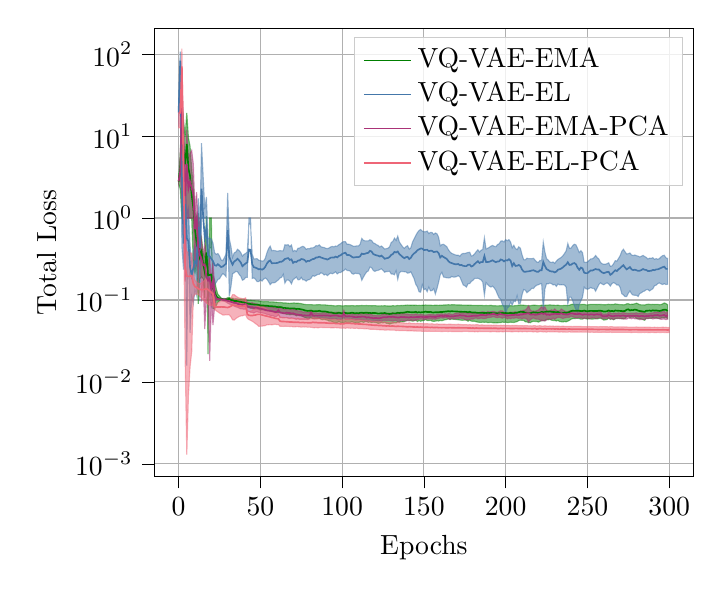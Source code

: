 % This file was created with tikzplotlib v0.10.1.
\begin{tikzpicture}

\definecolor{darkgray176}{RGB}{176,176,176}
\definecolor{green01270}{RGB}{0,127,0}
\definecolor{lightcoral238102119}{RGB}{238,102,119}
\definecolor{lightgray204}{RGB}{204,204,204}
\definecolor{mediumvioletred17051119}{RGB}{170,51,119}
\definecolor{steelblue68119170}{RGB}{68,119,170}

\begin{axis}[
legend cell align={left},
legend style={fill opacity=0.8, draw opacity=1, text opacity=1, draw=lightgray204},
log basis y={10},
tick align=outside,
tick pos=left,
x grid style={darkgray176},
xlabel={Epochs},
xmajorgrids,
xmin=-15, xmax=315,
xtick style={color=black},
y grid style={darkgray176},
ylabel={Total Loss},
ymajorgrids,
ymin=0.007, ymax=2069.233,
ymode=log,
ytick style={color=black},
ytick={0.0,0.001,0.01,0.1,1,10,100,1000,10000,100000},
yticklabels={
  \(\displaystyle {10^{-4}}\),
  \(\displaystyle {10^{-3}}\),
  \(\displaystyle {10^{-2}}\),
  \(\displaystyle {10^{-1}}\),
  \(\displaystyle {10^{0}}\),
  \(\displaystyle {10^{1}}\),
  \(\displaystyle {10^{2}}\),
  \(\displaystyle {10^{3}}\),
  \(\displaystyle {10^{4}}\),
  \(\displaystyle {10^{5}}\)
}
]
\path [draw=green01270, fill=green01270, opacity=0.5]
(axis cs:0,29.244)
--(axis cs:0,26.179)
--(axis cs:1,22.529)
--(axis cs:2,-1.838)
--(axis cs:3,-21.222)
--(axis cs:4,-11.058)
--(axis cs:5,-30.95)
--(axis cs:6,-15.121)
--(axis cs:7,-10.283)
--(axis cs:8,-1.013)
--(axis cs:9,2.798)
--(axis cs:10,2.093)
--(axis cs:11,2.789)
--(axis cs:12,0.894)
--(axis cs:13,1.809)
--(axis cs:14,1.912)
--(axis cs:15,1.807)
--(axis cs:16,1.063)
--(axis cs:17,-2.928)
--(axis cs:18,0.219)
--(axis cs:19,-0.247)
--(axis cs:20,-0.314)
--(axis cs:21,0.791)
--(axis cs:22,0.777)
--(axis cs:23,0.849)
--(axis cs:24,0.942)
--(axis cs:25,0.97)
--(axis cs:26,1.009)
--(axis cs:27,1.007)
--(axis cs:28,0.997)
--(axis cs:29,0.985)
--(axis cs:30,0.971)
--(axis cs:31,0.98)
--(axis cs:32,0.956)
--(axis cs:33,0.937)
--(axis cs:34,0.911)
--(axis cs:35,0.909)
--(axis cs:36,0.902)
--(axis cs:37,0.89)
--(axis cs:38,0.874)
--(axis cs:39,0.859)
--(axis cs:40,0.846)
--(axis cs:41,0.832)
--(axis cs:42,0.817)
--(axis cs:43,0.805)
--(axis cs:44,0.793)
--(axis cs:45,0.787)
--(axis cs:46,0.783)
--(axis cs:47,0.778)
--(axis cs:48,0.779)
--(axis cs:49,0.769)
--(axis cs:50,0.751)
--(axis cs:51,0.759)
--(axis cs:52,0.76)
--(axis cs:53,0.744)
--(axis cs:54,0.746)
--(axis cs:55,0.735)
--(axis cs:56,0.73)
--(axis cs:57,0.732)
--(axis cs:58,0.72)
--(axis cs:59,0.724)
--(axis cs:60,0.707)
--(axis cs:61,0.699)
--(axis cs:62,0.71)
--(axis cs:63,0.7)
--(axis cs:64,0.68)
--(axis cs:65,0.683)
--(axis cs:66,0.666)
--(axis cs:67,0.67)
--(axis cs:68,0.659)
--(axis cs:69,0.663)
--(axis cs:70,0.662)
--(axis cs:71,0.656)
--(axis cs:72,0.641)
--(axis cs:73,0.649)
--(axis cs:74,0.642)
--(axis cs:75,0.637)
--(axis cs:76,0.628)
--(axis cs:77,0.614)
--(axis cs:78,0.604)
--(axis cs:79,0.594)
--(axis cs:80,0.6)
--(axis cs:81,0.602)
--(axis cs:82,0.589)
--(axis cs:83,0.586)
--(axis cs:84,0.592)
--(axis cs:85,0.587)
--(axis cs:86,0.599)
--(axis cs:87,0.582)
--(axis cs:88,0.574)
--(axis cs:89,0.581)
--(axis cs:90,0.573)
--(axis cs:91,0.567)
--(axis cs:92,0.552)
--(axis cs:93,0.553)
--(axis cs:94,0.544)
--(axis cs:95,0.528)
--(axis cs:96,0.525)
--(axis cs:97,0.53)
--(axis cs:98,0.545)
--(axis cs:99,0.534)
--(axis cs:100,0.527)
--(axis cs:101,0.531)
--(axis cs:102,0.538)
--(axis cs:103,0.529)
--(axis cs:104,0.532)
--(axis cs:105,0.534)
--(axis cs:106,0.542)
--(axis cs:107,0.533)
--(axis cs:108,0.527)
--(axis cs:109,0.532)
--(axis cs:110,0.53)
--(axis cs:111,0.539)
--(axis cs:112,0.545)
--(axis cs:113,0.532)
--(axis cs:114,0.543)
--(axis cs:115,0.545)
--(axis cs:116,0.534)
--(axis cs:117,0.539)
--(axis cs:118,0.53)
--(axis cs:119,0.536)
--(axis cs:120,0.533)
--(axis cs:121,0.529)
--(axis cs:122,0.518)
--(axis cs:123,0.522)
--(axis cs:124,0.531)
--(axis cs:125,0.525)
--(axis cs:126,0.536)
--(axis cs:127,0.52)
--(axis cs:128,0.518)
--(axis cs:129,0.508)
--(axis cs:130,0.515)
--(axis cs:131,0.523)
--(axis cs:132,0.525)
--(axis cs:133,0.525)
--(axis cs:134,0.54)
--(axis cs:135,0.532)
--(axis cs:136,0.545)
--(axis cs:137,0.541)
--(axis cs:138,0.546)
--(axis cs:139,0.555)
--(axis cs:140,0.567)
--(axis cs:141,0.56)
--(axis cs:142,0.558)
--(axis cs:143,0.552)
--(axis cs:144,0.555)
--(axis cs:145,0.569)
--(axis cs:146,0.546)
--(axis cs:147,0.561)
--(axis cs:148,0.55)
--(axis cs:149,0.558)
--(axis cs:150,0.562)
--(axis cs:151,0.577)
--(axis cs:152,0.561)
--(axis cs:153,0.56)
--(axis cs:154,0.565)
--(axis cs:155,0.552)
--(axis cs:156,0.548)
--(axis cs:157,0.552)
--(axis cs:158,0.556)
--(axis cs:159,0.554)
--(axis cs:160,0.563)
--(axis cs:161,0.558)
--(axis cs:162,0.567)
--(axis cs:163,0.574)
--(axis cs:164,0.578)
--(axis cs:165,0.588)
--(axis cs:166,0.577)
--(axis cs:167,0.586)
--(axis cs:168,0.58)
--(axis cs:169,0.579)
--(axis cs:170,0.577)
--(axis cs:171,0.573)
--(axis cs:172,0.57)
--(axis cs:173,0.566)
--(axis cs:174,0.566)
--(axis cs:175,0.569)
--(axis cs:176,0.566)
--(axis cs:177,0.55)
--(axis cs:178,0.568)
--(axis cs:179,0.551)
--(axis cs:180,0.55)
--(axis cs:181,0.55)
--(axis cs:182,0.542)
--(axis cs:183,0.536)
--(axis cs:184,0.534)
--(axis cs:185,0.532)
--(axis cs:186,0.537)
--(axis cs:187,0.533)
--(axis cs:188,0.537)
--(axis cs:189,0.529)
--(axis cs:190,0.531)
--(axis cs:191,0.534)
--(axis cs:192,0.528)
--(axis cs:193,0.527)
--(axis cs:194,0.528)
--(axis cs:195,0.526)
--(axis cs:196,0.53)
--(axis cs:197,0.529)
--(axis cs:198,0.538)
--(axis cs:199,0.532)
--(axis cs:200,0.537)
--(axis cs:201,0.529)
--(axis cs:202,0.532)
--(axis cs:203,0.536)
--(axis cs:204,0.533)
--(axis cs:205,0.531)
--(axis cs:206,0.538)
--(axis cs:207,0.544)
--(axis cs:208,0.561)
--(axis cs:209,0.567)
--(axis cs:210,0.565)
--(axis cs:211,0.563)
--(axis cs:212,0.542)
--(axis cs:213,0.539)
--(axis cs:214,0.531)
--(axis cs:215,0.528)
--(axis cs:216,0.542)
--(axis cs:217,0.549)
--(axis cs:218,0.546)
--(axis cs:219,0.547)
--(axis cs:220,0.537)
--(axis cs:221,0.548)
--(axis cs:222,0.567)
--(axis cs:223,0.558)
--(axis cs:224,0.563)
--(axis cs:225,0.579)
--(axis cs:226,0.572)
--(axis cs:227,0.581)
--(axis cs:228,0.567)
--(axis cs:229,0.562)
--(axis cs:230,0.562)
--(axis cs:231,0.554)
--(axis cs:232,0.564)
--(axis cs:233,0.545)
--(axis cs:234,0.543)
--(axis cs:235,0.539)
--(axis cs:236,0.546)
--(axis cs:237,0.54)
--(axis cs:238,0.552)
--(axis cs:239,0.563)
--(axis cs:240,0.583)
--(axis cs:241,0.591)
--(axis cs:242,0.593)
--(axis cs:243,0.595)
--(axis cs:244,0.597)
--(axis cs:245,0.594)
--(axis cs:246,0.583)
--(axis cs:247,0.583)
--(axis cs:248,0.601)
--(axis cs:249,0.592)
--(axis cs:250,0.585)
--(axis cs:251,0.591)
--(axis cs:252,0.586)
--(axis cs:253,0.585)
--(axis cs:254,0.587)
--(axis cs:255,0.59)
--(axis cs:256,0.587)
--(axis cs:257,0.594)
--(axis cs:258,0.599)
--(axis cs:259,0.586)
--(axis cs:260,0.569)
--(axis cs:261,0.572)
--(axis cs:262,0.578)
--(axis cs:263,0.603)
--(axis cs:264,0.579)
--(axis cs:265,0.59)
--(axis cs:266,0.573)
--(axis cs:267,0.59)
--(axis cs:268,0.593)
--(axis cs:269,0.596)
--(axis cs:270,0.593)
--(axis cs:271,0.589)
--(axis cs:272,0.59)
--(axis cs:273,0.594)
--(axis cs:274,0.624)
--(axis cs:275,0.637)
--(axis cs:276,0.607)
--(axis cs:277,0.62)
--(axis cs:278,0.616)
--(axis cs:279,0.626)
--(axis cs:280,0.597)
--(axis cs:281,0.585)
--(axis cs:282,0.591)
--(axis cs:283,0.588)
--(axis cs:284,0.575)
--(axis cs:285,0.565)
--(axis cs:286,0.599)
--(axis cs:287,0.594)
--(axis cs:288,0.6)
--(axis cs:289,0.594)
--(axis cs:290,0.611)
--(axis cs:291,0.601)
--(axis cs:292,0.606)
--(axis cs:293,0.597)
--(axis cs:294,0.594)
--(axis cs:295,0.602)
--(axis cs:296,0.61)
--(axis cs:297,0.604)
--(axis cs:298,0.615)
--(axis cs:299,0.594)
--(axis cs:299,0.875)
--(axis cs:299,0.875)
--(axis cs:298,0.903)
--(axis cs:297,0.919)
--(axis cs:296,0.896)
--(axis cs:295,0.878)
--(axis cs:294,0.874)
--(axis cs:293,0.884)
--(axis cs:292,0.885)
--(axis cs:291,0.88)
--(axis cs:290,0.885)
--(axis cs:289,0.878)
--(axis cs:288,0.885)
--(axis cs:287,0.886)
--(axis cs:286,0.881)
--(axis cs:285,0.867)
--(axis cs:284,0.872)
--(axis cs:283,0.871)
--(axis cs:282,0.876)
--(axis cs:281,0.897)
--(axis cs:280,0.914)
--(axis cs:279,0.899)
--(axis cs:278,0.888)
--(axis cs:277,0.886)
--(axis cs:276,0.883)
--(axis cs:275,0.899)
--(axis cs:274,0.898)
--(axis cs:273,0.877)
--(axis cs:272,0.872)
--(axis cs:271,0.876)
--(axis cs:270,0.878)
--(axis cs:269,0.881)
--(axis cs:268,0.888)
--(axis cs:267,0.896)
--(axis cs:266,0.88)
--(axis cs:265,0.882)
--(axis cs:264,0.879)
--(axis cs:263,0.886)
--(axis cs:262,0.88)
--(axis cs:261,0.874)
--(axis cs:260,0.875)
--(axis cs:259,0.879)
--(axis cs:258,0.88)
--(axis cs:257,0.884)
--(axis cs:256,0.88)
--(axis cs:255,0.881)
--(axis cs:254,0.884)
--(axis cs:253,0.884)
--(axis cs:252,0.885)
--(axis cs:251,0.876)
--(axis cs:250,0.87)
--(axis cs:249,0.872)
--(axis cs:248,0.883)
--(axis cs:247,0.884)
--(axis cs:246,0.879)
--(axis cs:245,0.879)
--(axis cs:244,0.882)
--(axis cs:243,0.88)
--(axis cs:242,0.879)
--(axis cs:241,0.887)
--(axis cs:240,0.88)
--(axis cs:239,0.861)
--(axis cs:238,0.858)
--(axis cs:237,0.856)
--(axis cs:236,0.86)
--(axis cs:235,0.854)
--(axis cs:234,0.854)
--(axis cs:233,0.854)
--(axis cs:232,0.864)
--(axis cs:231,0.86)
--(axis cs:230,0.86)
--(axis cs:229,0.865)
--(axis cs:228,0.866)
--(axis cs:227,0.87)
--(axis cs:226,0.865)
--(axis cs:225,0.865)
--(axis cs:224,0.861)
--(axis cs:223,0.858)
--(axis cs:222,0.863)
--(axis cs:221,0.855)
--(axis cs:220,0.852)
--(axis cs:219,0.857)
--(axis cs:218,0.862)
--(axis cs:217,0.864)
--(axis cs:216,0.858)
--(axis cs:215,0.849)
--(axis cs:214,0.851)
--(axis cs:213,0.854)
--(axis cs:212,0.856)
--(axis cs:211,0.862)
--(axis cs:210,0.865)
--(axis cs:209,0.868)
--(axis cs:208,0.862)
--(axis cs:207,0.854)
--(axis cs:206,0.853)
--(axis cs:205,0.847)
--(axis cs:204,0.848)
--(axis cs:203,0.851)
--(axis cs:202,0.849)
--(axis cs:201,0.849)
--(axis cs:200,0.849)
--(axis cs:199,0.849)
--(axis cs:198,0.853)
--(axis cs:197,0.849)
--(axis cs:196,0.849)
--(axis cs:195,0.847)
--(axis cs:194,0.849)
--(axis cs:193,0.849)
--(axis cs:192,0.85)
--(axis cs:191,0.861)
--(axis cs:190,0.855)
--(axis cs:189,0.853)
--(axis cs:188,0.856)
--(axis cs:187,0.853)
--(axis cs:186,0.855)
--(axis cs:185,0.86)
--(axis cs:184,0.858)
--(axis cs:183,0.856)
--(axis cs:182,0.858)
--(axis cs:181,0.859)
--(axis cs:180,0.857)
--(axis cs:179,0.861)
--(axis cs:178,0.866)
--(axis cs:177,0.861)
--(axis cs:176,0.865)
--(axis cs:175,0.866)
--(axis cs:174,0.865)
--(axis cs:173,0.867)
--(axis cs:172,0.868)
--(axis cs:171,0.869)
--(axis cs:170,0.869)
--(axis cs:169,0.873)
--(axis cs:168,0.873)
--(axis cs:167,0.875)
--(axis cs:166,0.869)
--(axis cs:165,0.875)
--(axis cs:164,0.87)
--(axis cs:163,0.868)
--(axis cs:162,0.868)
--(axis cs:161,0.863)
--(axis cs:160,0.865)
--(axis cs:159,0.86)
--(axis cs:158,0.861)
--(axis cs:157,0.864)
--(axis cs:156,0.859)
--(axis cs:155,0.858)
--(axis cs:154,0.866)
--(axis cs:153,0.864)
--(axis cs:152,0.864)
--(axis cs:151,0.868)
--(axis cs:150,0.862)
--(axis cs:149,0.862)
--(axis cs:148,0.859)
--(axis cs:147,0.861)
--(axis cs:146,0.857)
--(axis cs:145,0.865)
--(axis cs:144,0.862)
--(axis cs:143,0.865)
--(axis cs:142,0.862)
--(axis cs:141,0.864)
--(axis cs:140,0.867)
--(axis cs:139,0.864)
--(axis cs:138,0.859)
--(axis cs:137,0.855)
--(axis cs:136,0.857)
--(axis cs:135,0.851)
--(axis cs:134,0.856)
--(axis cs:133,0.849)
--(axis cs:132,0.847)
--(axis cs:131,0.852)
--(axis cs:130,0.844)
--(axis cs:129,0.843)
--(axis cs:128,0.844)
--(axis cs:127,0.846)
--(axis cs:126,0.852)
--(axis cs:125,0.846)
--(axis cs:124,0.849)
--(axis cs:123,0.846)
--(axis cs:122,0.845)
--(axis cs:121,0.848)
--(axis cs:120,0.854)
--(axis cs:119,0.852)
--(axis cs:118,0.85)
--(axis cs:117,0.853)
--(axis cs:116,0.851)
--(axis cs:115,0.856)
--(axis cs:114,0.854)
--(axis cs:113,0.853)
--(axis cs:112,0.856)
--(axis cs:111,0.853)
--(axis cs:110,0.849)
--(axis cs:109,0.852)
--(axis cs:108,0.847)
--(axis cs:107,0.85)
--(axis cs:106,0.855)
--(axis cs:105,0.849)
--(axis cs:104,0.849)
--(axis cs:103,0.849)
--(axis cs:102,0.852)
--(axis cs:101,0.847)
--(axis cs:100,0.847)
--(axis cs:99,0.85)
--(axis cs:98,0.855)
--(axis cs:97,0.85)
--(axis cs:96,0.847)
--(axis cs:95,0.849)
--(axis cs:94,0.854)
--(axis cs:93,0.859)
--(axis cs:92,0.858)
--(axis cs:91,0.862)
--(axis cs:90,0.868)
--(axis cs:89,0.872)
--(axis cs:88,0.87)
--(axis cs:87,0.872)
--(axis cs:86,0.878)
--(axis cs:85,0.873)
--(axis cs:84,0.873)
--(axis cs:83,0.87)
--(axis cs:82,0.872)
--(axis cs:81,0.878)
--(axis cs:80,0.877)
--(axis cs:79,0.876)
--(axis cs:78,0.878)
--(axis cs:77,0.883)
--(axis cs:76,0.893)
--(axis cs:75,0.9)
--(axis cs:74,0.909)
--(axis cs:73,0.912)
--(axis cs:72,0.912)
--(axis cs:71,0.917)
--(axis cs:70,0.917)
--(axis cs:69,0.914)
--(axis cs:68,0.908)
--(axis cs:67,0.914)
--(axis cs:66,0.917)
--(axis cs:65,0.92)
--(axis cs:64,0.918)
--(axis cs:63,0.929)
--(axis cs:62,0.931)
--(axis cs:61,0.931)
--(axis cs:60,0.937)
--(axis cs:59,0.942)
--(axis cs:58,0.944)
--(axis cs:57,0.948)
--(axis cs:56,0.945)
--(axis cs:55,0.951)
--(axis cs:54,0.955)
--(axis cs:53,0.956)
--(axis cs:52,0.95)
--(axis cs:51,0.956)
--(axis cs:50,0.964)
--(axis cs:49,0.972)
--(axis cs:48,0.974)
--(axis cs:47,0.976)
--(axis cs:46,0.981)
--(axis cs:45,0.983)
--(axis cs:44,0.991)
--(axis cs:43,0.988)
--(axis cs:42,0.997)
--(axis cs:41,1.001)
--(axis cs:40,1.02)
--(axis cs:39,1.02)
--(axis cs:38,1.022)
--(axis cs:37,1.02)
--(axis cs:36,1.031)
--(axis cs:35,1.034)
--(axis cs:34,1.031)
--(axis cs:33,1.052)
--(axis cs:32,1.039)
--(axis cs:31,1.08)
--(axis cs:30,1.067)
--(axis cs:29,1.04)
--(axis cs:28,1.025)
--(axis cs:27,1.032)
--(axis cs:26,1.058)
--(axis cs:25,1.117)
--(axis cs:24,1.172)
--(axis cs:23,1.375)
--(axis cs:22,1.762)
--(axis cs:21,1.981)
--(axis cs:20,4.396)
--(axis cs:19,4.289)
--(axis cs:18,3.778)
--(axis cs:17,10.506)
--(axis cs:16,3.351)
--(axis cs:15,3.733)
--(axis cs:14,5.823)
--(axis cs:13,4.931)
--(axis cs:12,11.419)
--(axis cs:11,7.214)
--(axis cs:10,12.472)
--(axis cs:9,23.922)
--(axis cs:8,39.394)
--(axis cs:7,75.163)
--(axis cs:6,95.568)
--(axis cs:5,191.719)
--(axis cs:4,101.237)
--(axis cs:3,152.964)
--(axis cs:2,252.931)
--(axis cs:1,60.417)
--(axis cs:0,29.244)
--cycle;

\path [draw=steelblue68119170, fill=steelblue68119170, opacity=0.5]
(axis cs:0,255.818)
--(axis cs:0,130.363)
--(axis cs:1,591.185)
--(axis cs:2,4.488)
--(axis cs:3,2.343)
--(axis cs:4,-4.595)
--(axis cs:5,0.158)
--(axis cs:6,-2.925)
--(axis cs:7,0.396)
--(axis cs:8,1.107)
--(axis cs:9,0.901)
--(axis cs:10,1.316)
--(axis cs:11,1.134)
--(axis cs:12,-1.766)
--(axis cs:13,0.967)
--(axis cs:14,-36.369)
--(axis cs:15,-11.326)
--(axis cs:16,-1.333)
--(axis cs:17,-3.021)
--(axis cs:18,1.536)
--(axis cs:19,1.107)
--(axis cs:20,0.836)
--(axis cs:21,1.0)
--(axis cs:22,1.533)
--(axis cs:23,1.64)
--(axis cs:24,1.776)
--(axis cs:25,1.814)
--(axis cs:26,1.964)
--(axis cs:27,2.098)
--(axis cs:28,2.034)
--(axis cs:29,1.922)
--(axis cs:30,-6.009)
--(axis cs:31,1.118)
--(axis cs:32,1.452)
--(axis cs:33,2.093)
--(axis cs:34,2.148)
--(axis cs:35,2.237)
--(axis cs:36,2.206)
--(axis cs:37,2.055)
--(axis cs:38,1.95)
--(axis cs:39,1.741)
--(axis cs:40,1.781)
--(axis cs:41,1.889)
--(axis cs:42,1.888)
--(axis cs:43,-0.41)
--(axis cs:44,-0.027)
--(axis cs:45,1.834)
--(axis cs:46,1.86)
--(axis cs:47,1.784)
--(axis cs:48,1.673)
--(axis cs:49,1.674)
--(axis cs:50,1.761)
--(axis cs:51,1.702)
--(axis cs:52,1.798)
--(axis cs:53,1.854)
--(axis cs:54,1.795)
--(axis cs:55,1.671)
--(axis cs:56,1.535)
--(axis cs:57,1.617)
--(axis cs:58,1.615)
--(axis cs:59,1.632)
--(axis cs:60,1.697)
--(axis cs:61,1.758)
--(axis cs:62,1.858)
--(axis cs:63,1.885)
--(axis cs:64,2.06)
--(axis cs:65,1.607)
--(axis cs:66,1.745)
--(axis cs:67,1.755)
--(axis cs:68,1.697)
--(axis cs:69,1.575)
--(axis cs:70,1.768)
--(axis cs:71,1.83)
--(axis cs:72,1.908)
--(axis cs:73,1.766)
--(axis cs:74,1.768)
--(axis cs:75,1.886)
--(axis cs:76,1.755)
--(axis cs:77,1.756)
--(axis cs:78,1.698)
--(axis cs:79,1.759)
--(axis cs:80,1.771)
--(axis cs:81,1.844)
--(axis cs:82,1.984)
--(axis cs:83,1.946)
--(axis cs:84,1.993)
--(axis cs:85,2.048)
--(axis cs:86,2.049)
--(axis cs:87,2.142)
--(axis cs:88,2.11)
--(axis cs:89,2.018)
--(axis cs:90,2.061)
--(axis cs:91,1.983)
--(axis cs:92,2.065)
--(axis cs:93,2.126)
--(axis cs:94,2.087)
--(axis cs:95,2.134)
--(axis cs:96,2.208)
--(axis cs:97,2.078)
--(axis cs:98,2.157)
--(axis cs:99,2.157)
--(axis cs:100,2.231)
--(axis cs:101,2.283)
--(axis cs:102,2.388)
--(axis cs:103,2.292)
--(axis cs:104,2.284)
--(axis cs:105,2.244)
--(axis cs:106,2.096)
--(axis cs:107,2.065)
--(axis cs:108,2.124)
--(axis cs:109,2.101)
--(axis cs:110,2.106)
--(axis cs:111,2.04)
--(axis cs:112,1.741)
--(axis cs:113,1.898)
--(axis cs:114,2.059)
--(axis cs:115,2.198)
--(axis cs:116,2.263)
--(axis cs:117,2.525)
--(axis cs:118,2.484)
--(axis cs:119,2.297)
--(axis cs:120,2.232)
--(axis cs:121,2.283)
--(axis cs:122,2.3)
--(axis cs:123,2.352)
--(axis cs:124,2.396)
--(axis cs:125,2.301)
--(axis cs:126,2.179)
--(axis cs:127,2.224)
--(axis cs:128,2.226)
--(axis cs:129,2.241)
--(axis cs:130,2.077)
--(axis cs:131,2.073)
--(axis cs:132,2.03)
--(axis cs:133,2.276)
--(axis cs:134,1.788)
--(axis cs:135,2.156)
--(axis cs:136,2.227)
--(axis cs:137,2.227)
--(axis cs:138,2.209)
--(axis cs:139,2.198)
--(axis cs:140,2.123)
--(axis cs:141,2.143)
--(axis cs:142,2.21)
--(axis cs:143,2.005)
--(axis cs:144,1.821)
--(axis cs:145,1.558)
--(axis cs:146,1.447)
--(axis cs:147,1.261)
--(axis cs:148,1.244)
--(axis cs:149,1.537)
--(axis cs:150,1.335)
--(axis cs:151,1.367)
--(axis cs:152,1.262)
--(axis cs:153,1.434)
--(axis cs:154,1.293)
--(axis cs:155,1.301)
--(axis cs:156,1.376)
--(axis cs:157,1.184)
--(axis cs:158,1.378)
--(axis cs:159,1.654)
--(axis cs:160,2.03)
--(axis cs:161,2.173)
--(axis cs:162,1.907)
--(axis cs:163,1.889)
--(axis cs:164,1.862)
--(axis cs:165,1.856)
--(axis cs:166,1.865)
--(axis cs:167,1.94)
--(axis cs:168,1.9)
--(axis cs:169,1.906)
--(axis cs:170,1.929)
--(axis cs:171,1.978)
--(axis cs:172,1.908)
--(axis cs:173,1.713)
--(axis cs:174,1.529)
--(axis cs:175,1.491)
--(axis cs:176,1.436)
--(axis cs:177,1.583)
--(axis cs:178,1.582)
--(axis cs:179,1.686)
--(axis cs:180,1.737)
--(axis cs:181,1.834)
--(axis cs:182,1.831)
--(axis cs:183,1.844)
--(axis cs:184,1.802)
--(axis cs:185,1.759)
--(axis cs:186,1.647)
--(axis cs:187,1.142)
--(axis cs:188,1.628)
--(axis cs:189,1.537)
--(axis cs:190,1.473)
--(axis cs:191,1.437)
--(axis cs:192,1.475)
--(axis cs:193,1.405)
--(axis cs:194,1.31)
--(axis cs:195,1.17)
--(axis cs:196,1.061)
--(axis cs:197,1.014)
--(axis cs:198,0.877)
--(axis cs:199,0.817)
--(axis cs:200,0.655)
--(axis cs:201,0.795)
--(axis cs:202,0.827)
--(axis cs:203,0.942)
--(axis cs:204,0.868)
--(axis cs:205,0.969)
--(axis cs:206,0.956)
--(axis cs:207,1.123)
--(axis cs:208,0.9)
--(axis cs:209,0.915)
--(axis cs:210,1.153)
--(axis cs:211,1.34)
--(axis cs:212,1.319)
--(axis cs:213,1.226)
--(axis cs:214,1.275)
--(axis cs:215,1.32)
--(axis cs:216,1.391)
--(axis cs:217,1.381)
--(axis cs:218,1.46)
--(axis cs:219,1.513)
--(axis cs:220,1.534)
--(axis cs:221,1.568)
--(axis cs:222,1.59)
--(axis cs:223,0.751)
--(axis cs:224,1.365)
--(axis cs:225,1.577)
--(axis cs:226,1.572)
--(axis cs:227,1.607)
--(axis cs:228,1.586)
--(axis cs:229,1.526)
--(axis cs:230,1.546)
--(axis cs:231,1.464)
--(axis cs:232,1.567)
--(axis cs:233,1.527)
--(axis cs:234,1.532)
--(axis cs:235,1.536)
--(axis cs:236,1.519)
--(axis cs:237,1.432)
--(axis cs:238,0.893)
--(axis cs:239,1.084)
--(axis cs:240,1.081)
--(axis cs:241,0.976)
--(axis cs:242,0.848)
--(axis cs:243,0.753)
--(axis cs:244,0.711)
--(axis cs:245,0.879)
--(axis cs:246,0.977)
--(axis cs:247,1.08)
--(axis cs:248,1.435)
--(axis cs:249,1.369)
--(axis cs:250,1.35)
--(axis cs:251,1.379)
--(axis cs:252,1.419)
--(axis cs:253,1.384)
--(axis cs:254,1.385)
--(axis cs:255,1.279)
--(axis cs:256,1.4)
--(axis cs:257,1.545)
--(axis cs:258,1.62)
--(axis cs:259,1.562)
--(axis cs:260,1.531)
--(axis cs:261,1.586)
--(axis cs:262,1.618)
--(axis cs:263,1.569)
--(axis cs:264,1.479)
--(axis cs:265,1.583)
--(axis cs:266,1.63)
--(axis cs:267,1.593)
--(axis cs:268,1.523)
--(axis cs:269,1.525)
--(axis cs:270,1.425)
--(axis cs:271,1.192)
--(axis cs:272,1.153)
--(axis cs:273,1.1)
--(axis cs:274,1.1)
--(axis cs:275,1.207)
--(axis cs:276,1.291)
--(axis cs:277,1.187)
--(axis cs:278,1.145)
--(axis cs:279,1.142)
--(axis cs:280,1.138)
--(axis cs:281,1.102)
--(axis cs:282,1.199)
--(axis cs:283,1.226)
--(axis cs:284,1.268)
--(axis cs:285,1.288)
--(axis cs:286,1.337)
--(axis cs:287,1.342)
--(axis cs:288,1.287)
--(axis cs:289,1.332)
--(axis cs:290,1.369)
--(axis cs:291,1.491)
--(axis cs:292,1.517)
--(axis cs:293,1.584)
--(axis cs:294,1.616)
--(axis cs:295,1.57)
--(axis cs:296,1.543)
--(axis cs:297,1.582)
--(axis cs:298,1.543)
--(axis cs:299,1.556)
--(axis cs:299,3.216)
--(axis cs:299,3.216)
--(axis cs:298,3.263)
--(axis cs:297,3.512)
--(axis cs:296,3.479)
--(axis cs:295,3.35)
--(axis cs:294,3.196)
--(axis cs:293,3.141)
--(axis cs:292,3.2)
--(axis cs:291,3.127)
--(axis cs:290,3.28)
--(axis cs:289,3.216)
--(axis cs:288,3.233)
--(axis cs:287,3.16)
--(axis cs:286,3.306)
--(axis cs:285,3.384)
--(axis cs:284,3.5)
--(axis cs:283,3.412)
--(axis cs:282,3.346)
--(axis cs:281,3.428)
--(axis cs:280,3.467)
--(axis cs:279,3.541)
--(axis cs:278,3.483)
--(axis cs:277,3.534)
--(axis cs:276,3.746)
--(axis cs:275,3.674)
--(axis cs:274,3.633)
--(axis cs:273,3.872)
--(axis cs:272,4.158)
--(axis cs:271,3.921)
--(axis cs:270,3.464)
--(axis cs:269,3.211)
--(axis cs:268,2.977)
--(axis cs:267,3.016)
--(axis cs:266,2.768)
--(axis cs:265,2.601)
--(axis cs:264,2.574)
--(axis cs:263,2.839)
--(axis cs:262,2.768)
--(axis cs:261,2.733)
--(axis cs:260,2.72)
--(axis cs:259,2.764)
--(axis cs:258,2.872)
--(axis cs:257,3.157)
--(axis cs:256,3.291)
--(axis cs:255,3.489)
--(axis cs:254,3.287)
--(axis cs:253,3.183)
--(axis cs:252,3.165)
--(axis cs:251,3.038)
--(axis cs:250,2.903)
--(axis cs:249,2.882)
--(axis cs:248,2.875)
--(axis cs:247,3.77)
--(axis cs:246,3.995)
--(axis cs:245,3.786)
--(axis cs:244,4.24)
--(axis cs:243,4.697)
--(axis cs:242,4.793)
--(axis cs:241,4.591)
--(axis cs:240,4.3)
--(axis cs:239,4.267)
--(axis cs:238,4.881)
--(axis cs:237,3.972)
--(axis cs:236,3.694)
--(axis cs:235,3.471)
--(axis cs:234,3.313)
--(axis cs:233,3.214)
--(axis cs:232,3.123)
--(axis cs:231,2.975)
--(axis cs:230,2.796)
--(axis cs:229,2.913)
--(axis cs:228,2.868)
--(axis cs:227,2.904)
--(axis cs:226,3.068)
--(axis cs:225,3.186)
--(axis cs:224,3.835)
--(axis cs:223,5.069)
--(axis cs:222,3.014)
--(axis cs:221,3.034)
--(axis cs:220,2.885)
--(axis cs:219,2.907)
--(axis cs:218,3.057)
--(axis cs:217,3.225)
--(axis cs:216,3.187)
--(axis cs:215,3.196)
--(axis cs:214,3.19)
--(axis cs:213,3.233)
--(axis cs:212,3.083)
--(axis cs:211,3.103)
--(axis cs:210,3.558)
--(axis cs:209,4.277)
--(axis cs:208,4.443)
--(axis cs:207,4.112)
--(axis cs:206,4.247)
--(axis cs:205,4.647)
--(axis cs:204,4.324)
--(axis cs:203,5.097)
--(axis cs:202,5.451)
--(axis cs:201,5.274)
--(axis cs:200,5.448)
--(axis cs:199,5.094)
--(axis cs:198,5.26)
--(axis cs:197,5.226)
--(axis cs:196,4.847)
--(axis cs:195,4.735)
--(axis cs:194,4.468)
--(axis cs:193,4.508)
--(axis cs:192,4.628)
--(axis cs:191,4.536)
--(axis cs:190,4.38)
--(axis cs:189,4.273)
--(axis cs:188,4.188)
--(axis cs:187,5.732)
--(axis cs:186,4.14)
--(axis cs:185,4.042)
--(axis cs:184,3.85)
--(axis cs:183,4.09)
--(axis cs:182,3.889)
--(axis cs:181,3.656)
--(axis cs:180,3.486)
--(axis cs:179,3.433)
--(axis cs:178,3.82)
--(axis cs:177,3.8)
--(axis cs:176,3.743)
--(axis cs:175,3.687)
--(axis cs:174,3.697)
--(axis cs:173,3.627)
--(axis cs:172,3.41)
--(axis cs:171,3.518)
--(axis cs:170,3.516)
--(axis cs:169,3.559)
--(axis cs:168,3.635)
--(axis cs:167,3.698)
--(axis cs:166,3.855)
--(axis cs:165,4.089)
--(axis cs:164,4.469)
--(axis cs:163,4.625)
--(axis cs:162,4.778)
--(axis cs:161,4.747)
--(axis cs:160,4.566)
--(axis cs:159,5.819)
--(axis cs:158,6.422)
--(axis cs:157,6.574)
--(axis cs:156,6.3)
--(axis cs:155,6.648)
--(axis cs:154,6.684)
--(axis cs:153,6.457)
--(axis cs:152,6.925)
--(axis cs:151,6.795)
--(axis cs:150,6.796)
--(axis cs:149,6.928)
--(axis cs:148,7.246)
--(axis cs:147,7.024)
--(axis cs:146,6.63)
--(axis cs:145,6.1)
--(axis cs:144,5.574)
--(axis cs:143,5.052)
--(axis cs:142,4.33)
--(axis cs:141,4.178)
--(axis cs:140,4.593)
--(axis cs:139,4.454)
--(axis cs:138,4.254)
--(axis cs:137,4.455)
--(axis cs:136,4.752)
--(axis cs:135,5.088)
--(axis cs:134,6.012)
--(axis cs:133,5.331)
--(axis cs:132,5.688)
--(axis cs:131,5.195)
--(axis cs:130,5.012)
--(axis cs:129,4.455)
--(axis cs:128,4.277)
--(axis cs:127,4.226)
--(axis cs:126,4.188)
--(axis cs:125,4.373)
--(axis cs:124,4.56)
--(axis cs:123,4.425)
--(axis cs:122,4.633)
--(axis cs:121,4.72)
--(axis cs:120,4.888)
--(axis cs:119,4.971)
--(axis cs:118,5.316)
--(axis cs:117,5.424)
--(axis cs:116,5.256)
--(axis cs:115,5.264)
--(axis cs:114,5.263)
--(axis cs:113,5.351)
--(axis cs:112,5.627)
--(axis cs:111,4.785)
--(axis cs:110,4.561)
--(axis cs:109,4.574)
--(axis cs:108,4.525)
--(axis cs:107,4.509)
--(axis cs:106,4.61)
--(axis cs:105,4.717)
--(axis cs:104,4.797)
--(axis cs:103,4.777)
--(axis cs:102,5.149)
--(axis cs:101,5.164)
--(axis cs:100,5.048)
--(axis cs:99,4.852)
--(axis cs:98,4.728)
--(axis cs:97,4.544)
--(axis cs:96,4.549)
--(axis cs:95,4.442)
--(axis cs:94,4.504)
--(axis cs:93,4.441)
--(axis cs:92,4.308)
--(axis cs:91,4.237)
--(axis cs:90,4.269)
--(axis cs:89,4.37)
--(axis cs:88,4.396)
--(axis cs:87,4.464)
--(axis cs:86,4.698)
--(axis cs:85,4.562)
--(axis cs:84,4.596)
--(axis cs:83,4.406)
--(axis cs:82,4.321)
--(axis cs:81,4.322)
--(axis cs:80,4.216)
--(axis cs:79,4.237)
--(axis cs:78,4.15)
--(axis cs:77,4.396)
--(axis cs:76,4.518)
--(axis cs:75,4.433)
--(axis cs:74,4.305)
--(axis cs:73,4.275)
--(axis cs:72,3.906)
--(axis cs:71,4.027)
--(axis cs:70,3.898)
--(axis cs:69,4.688)
--(axis cs:68,4.468)
--(axis cs:67,4.726)
--(axis cs:66,4.671)
--(axis cs:65,4.715)
--(axis cs:64,3.984)
--(axis cs:63,3.975)
--(axis cs:62,3.999)
--(axis cs:61,3.955)
--(axis cs:60,3.945)
--(axis cs:59,3.995)
--(axis cs:58,4.021)
--(axis cs:57,3.99)
--(axis cs:56,4.54)
--(axis cs:55,4.233)
--(axis cs:54,3.771)
--(axis cs:53,3.221)
--(axis cs:52,2.998)
--(axis cs:51,2.981)
--(axis cs:50,3.023)
--(axis cs:49,3.052)
--(axis cs:48,3.189)
--(axis cs:47,3.177)
--(axis cs:46,3.16)
--(axis cs:45,3.636)
--(axis cs:44,8.211)
--(axis cs:43,8.664)
--(axis cs:42,3.862)
--(axis cs:41,3.698)
--(axis cs:40,3.595)
--(axis cs:39,3.421)
--(axis cs:38,3.78)
--(axis cs:37,4.019)
--(axis cs:36,4.154)
--(axis cs:35,3.843)
--(axis cs:34,3.754)
--(axis cs:33,3.307)
--(axis cs:32,4.49)
--(axis cs:31,5.588)
--(axis cs:30,20.264)
--(axis cs:29,3.608)
--(axis cs:28,3.3)
--(axis cs:27,3.017)
--(axis cs:26,3.085)
--(axis cs:25,3.441)
--(axis cs:24,3.685)
--(axis cs:23,3.6)
--(axis cs:22,3.778)
--(axis cs:21,4.971)
--(axis cs:20,5.518)
--(axis cs:19,5.702)
--(axis cs:18,5.572)
--(axis cs:17,18.057)
--(axis cs:16,12.766)
--(axis cs:15,32.513)
--(axis cs:14,82.127)
--(axis cs:13,7.644)
--(axis cs:12,17.305)
--(axis cs:11,4.411)
--(axis cs:10,4.57)
--(axis cs:9,3.982)
--(axis cs:8,2.869)
--(axis cs:7,4.634)
--(axis cs:6,13.277)
--(axis cs:5,11.254)
--(axis cs:4,34.191)
--(axis cs:3,7.407)
--(axis cs:2,69.006)
--(axis cs:1,1069.898)
--(axis cs:0,255.818)
--cycle;

\path [draw=mediumvioletred17051119, fill=mediumvioletred17051119, opacity=0.5]
(axis cs:0,29.201)
--(axis cs:0,26.772)
--(axis cs:1,33.44)
--(axis cs:2,18.002)
--(axis cs:3,-35.252)
--(axis cs:4,1.678)
--(axis cs:5,-28.887)
--(axis cs:6,-8.999)
--(axis cs:7,-6.516)
--(axis cs:8,-21.148)
--(axis cs:9,-6.418)
--(axis cs:10,2.476)
--(axis cs:11,-1.122)
--(axis cs:12,1.361)
--(axis cs:13,-0.626)
--(axis cs:14,0.954)
--(axis cs:15,1.763)
--(axis cs:16,0.442)
--(axis cs:17,1.021)
--(axis cs:18,1.154)
--(axis cs:19,0.181)
--(axis cs:20,0.947)
--(axis cs:21,0.493)
--(axis cs:22,0.824)
--(axis cs:23,1.005)
--(axis cs:24,1.014)
--(axis cs:25,1.006)
--(axis cs:26,0.999)
--(axis cs:27,0.969)
--(axis cs:28,0.963)
--(axis cs:29,0.942)
--(axis cs:30,0.914)
--(axis cs:31,0.892)
--(axis cs:32,0.877)
--(axis cs:33,0.857)
--(axis cs:34,0.839)
--(axis cs:35,0.823)
--(axis cs:36,0.812)
--(axis cs:37,0.795)
--(axis cs:38,0.779)
--(axis cs:39,0.778)
--(axis cs:40,0.77)
--(axis cs:41,0.78)
--(axis cs:42,0.731)
--(axis cs:43,0.724)
--(axis cs:44,0.708)
--(axis cs:45,0.705)
--(axis cs:46,0.692)
--(axis cs:47,0.712)
--(axis cs:48,0.716)
--(axis cs:49,0.707)
--(axis cs:50,0.699)
--(axis cs:51,0.695)
--(axis cs:52,0.69)
--(axis cs:53,0.679)
--(axis cs:54,0.667)
--(axis cs:55,0.662)
--(axis cs:56,0.647)
--(axis cs:57,0.64)
--(axis cs:58,0.639)
--(axis cs:59,0.625)
--(axis cs:60,0.63)
--(axis cs:61,0.661)
--(axis cs:62,0.61)
--(axis cs:63,0.609)
--(axis cs:64,0.605)
--(axis cs:65,0.607)
--(axis cs:66,0.611)
--(axis cs:67,0.6)
--(axis cs:68,0.595)
--(axis cs:69,0.603)
--(axis cs:70,0.598)
--(axis cs:71,0.589)
--(axis cs:72,0.581)
--(axis cs:73,0.589)
--(axis cs:74,0.578)
--(axis cs:75,0.581)
--(axis cs:76,0.58)
--(axis cs:77,0.581)
--(axis cs:78,0.579)
--(axis cs:79,0.577)
--(axis cs:80,0.587)
--(axis cs:81,0.643)
--(axis cs:82,0.598)
--(axis cs:83,0.596)
--(axis cs:84,0.589)
--(axis cs:85,0.599)
--(axis cs:86,0.597)
--(axis cs:87,0.599)
--(axis cs:88,0.601)
--(axis cs:89,0.597)
--(axis cs:90,0.598)
--(axis cs:91,0.594)
--(axis cs:92,0.589)
--(axis cs:93,0.583)
--(axis cs:94,0.587)
--(axis cs:95,0.59)
--(axis cs:96,0.593)
--(axis cs:97,0.581)
--(axis cs:98,0.574)
--(axis cs:99,0.582)
--(axis cs:100,0.578)
--(axis cs:101,0.618)
--(axis cs:102,0.577)
--(axis cs:103,0.58)
--(axis cs:104,0.58)
--(axis cs:105,0.583)
--(axis cs:106,0.586)
--(axis cs:107,0.577)
--(axis cs:108,0.569)
--(axis cs:109,0.574)
--(axis cs:110,0.576)
--(axis cs:111,0.575)
--(axis cs:112,0.568)
--(axis cs:113,0.564)
--(axis cs:114,0.56)
--(axis cs:115,0.549)
--(axis cs:116,0.561)
--(axis cs:117,0.552)
--(axis cs:118,0.547)
--(axis cs:119,0.549)
--(axis cs:120,0.553)
--(axis cs:121,0.559)
--(axis cs:122,0.551)
--(axis cs:123,0.558)
--(axis cs:124,0.549)
--(axis cs:125,0.56)
--(axis cs:126,0.567)
--(axis cs:127,0.558)
--(axis cs:128,0.564)
--(axis cs:129,0.56)
--(axis cs:130,0.557)
--(axis cs:131,0.551)
--(axis cs:132,0.56)
--(axis cs:133,0.562)
--(axis cs:134,0.545)
--(axis cs:135,0.549)
--(axis cs:136,0.563)
--(axis cs:137,0.559)
--(axis cs:138,0.556)
--(axis cs:139,0.556)
--(axis cs:140,0.555)
--(axis cs:141,0.556)
--(axis cs:142,0.576)
--(axis cs:143,0.561)
--(axis cs:144,0.568)
--(axis cs:145,0.56)
--(axis cs:146,0.577)
--(axis cs:147,0.582)
--(axis cs:148,0.586)
--(axis cs:149,0.582)
--(axis cs:150,0.575)
--(axis cs:151,0.586)
--(axis cs:152,0.585)
--(axis cs:153,0.585)
--(axis cs:154,0.592)
--(axis cs:155,0.581)
--(axis cs:156,0.588)
--(axis cs:157,0.581)
--(axis cs:158,0.59)
--(axis cs:159,0.596)
--(axis cs:160,0.605)
--(axis cs:161,0.603)
--(axis cs:162,0.601)
--(axis cs:163,0.609)
--(axis cs:164,0.604)
--(axis cs:165,0.591)
--(axis cs:166,0.58)
--(axis cs:167,0.601)
--(axis cs:168,0.593)
--(axis cs:169,0.584)
--(axis cs:170,0.597)
--(axis cs:171,0.593)
--(axis cs:172,0.604)
--(axis cs:173,0.597)
--(axis cs:174,0.597)
--(axis cs:175,0.578)
--(axis cs:176,0.57)
--(axis cs:177,0.575)
--(axis cs:178,0.579)
--(axis cs:179,0.585)
--(axis cs:180,0.585)
--(axis cs:181,0.597)
--(axis cs:182,0.604)
--(axis cs:183,0.59)
--(axis cs:184,0.594)
--(axis cs:185,0.602)
--(axis cs:186,0.593)
--(axis cs:187,0.593)
--(axis cs:188,0.598)
--(axis cs:189,0.608)
--(axis cs:190,0.611)
--(axis cs:191,0.615)
--(axis cs:192,0.623)
--(axis cs:193,0.622)
--(axis cs:194,0.612)
--(axis cs:195,0.607)
--(axis cs:196,0.619)
--(axis cs:197,0.609)
--(axis cs:198,0.598)
--(axis cs:199,0.616)
--(axis cs:200,0.607)
--(axis cs:201,0.588)
--(axis cs:202,0.602)
--(axis cs:203,0.59)
--(axis cs:204,0.603)
--(axis cs:205,0.598)
--(axis cs:206,0.606)
--(axis cs:207,0.604)
--(axis cs:208,0.597)
--(axis cs:209,0.603)
--(axis cs:210,0.588)
--(axis cs:211,0.603)
--(axis cs:212,0.596)
--(axis cs:213,0.587)
--(axis cs:214,0.534)
--(axis cs:215,0.573)
--(axis cs:216,0.593)
--(axis cs:217,0.604)
--(axis cs:218,0.589)
--(axis cs:219,0.584)
--(axis cs:220,0.584)
--(axis cs:221,0.57)
--(axis cs:222,0.553)
--(axis cs:223,0.563)
--(axis cs:224,0.552)
--(axis cs:225,0.57)
--(axis cs:226,0.592)
--(axis cs:227,0.584)
--(axis cs:228,0.58)
--(axis cs:229,0.602)
--(axis cs:230,0.581)
--(axis cs:231,0.602)
--(axis cs:232,0.615)
--(axis cs:233,0.615)
--(axis cs:234,0.604)
--(axis cs:235,0.594)
--(axis cs:236,0.603)
--(axis cs:237,0.611)
--(axis cs:238,0.613)
--(axis cs:239,0.616)
--(axis cs:240,0.636)
--(axis cs:241,0.623)
--(axis cs:242,0.612)
--(axis cs:243,0.605)
--(axis cs:244,0.603)
--(axis cs:245,0.615)
--(axis cs:246,0.607)
--(axis cs:247,0.595)
--(axis cs:248,0.6)
--(axis cs:249,0.594)
--(axis cs:250,0.604)
--(axis cs:251,0.589)
--(axis cs:252,0.599)
--(axis cs:253,0.607)
--(axis cs:254,0.608)
--(axis cs:255,0.596)
--(axis cs:256,0.599)
--(axis cs:257,0.607)
--(axis cs:258,0.617)
--(axis cs:259,0.596)
--(axis cs:260,0.592)
--(axis cs:261,0.595)
--(axis cs:262,0.599)
--(axis cs:263,0.597)
--(axis cs:264,0.591)
--(axis cs:265,0.586)
--(axis cs:266,0.578)
--(axis cs:267,0.592)
--(axis cs:268,0.599)
--(axis cs:269,0.591)
--(axis cs:270,0.593)
--(axis cs:271,0.594)
--(axis cs:272,0.586)
--(axis cs:273,0.586)
--(axis cs:274,0.584)
--(axis cs:275,0.6)
--(axis cs:276,0.598)
--(axis cs:277,0.59)
--(axis cs:278,0.6)
--(axis cs:279,0.588)
--(axis cs:280,0.59)
--(axis cs:281,0.591)
--(axis cs:282,0.574)
--(axis cs:283,0.578)
--(axis cs:284,0.582)
--(axis cs:285,0.576)
--(axis cs:286,0.595)
--(axis cs:287,0.591)
--(axis cs:288,0.598)
--(axis cs:289,0.603)
--(axis cs:290,0.586)
--(axis cs:291,0.593)
--(axis cs:292,0.593)
--(axis cs:293,0.595)
--(axis cs:294,0.589)
--(axis cs:295,0.579)
--(axis cs:296,0.583)
--(axis cs:297,0.585)
--(axis cs:298,0.575)
--(axis cs:299,0.584)
--(axis cs:299,0.723)
--(axis cs:299,0.723)
--(axis cs:298,0.687)
--(axis cs:297,0.728)
--(axis cs:296,0.718)
--(axis cs:295,0.713)
--(axis cs:294,0.698)
--(axis cs:293,0.715)
--(axis cs:292,0.705)
--(axis cs:291,0.712)
--(axis cs:290,0.692)
--(axis cs:289,0.693)
--(axis cs:288,0.686)
--(axis cs:287,0.676)
--(axis cs:286,0.681)
--(axis cs:285,0.682)
--(axis cs:284,0.694)
--(axis cs:283,0.701)
--(axis cs:282,0.692)
--(axis cs:281,0.682)
--(axis cs:280,0.697)
--(axis cs:279,0.691)
--(axis cs:278,0.687)
--(axis cs:277,0.688)
--(axis cs:276,0.687)
--(axis cs:275,0.684)
--(axis cs:274,0.687)
--(axis cs:273,0.689)
--(axis cs:272,0.705)
--(axis cs:271,0.694)
--(axis cs:270,0.684)
--(axis cs:269,0.698)
--(axis cs:268,0.683)
--(axis cs:267,0.693)
--(axis cs:266,0.687)
--(axis cs:265,0.681)
--(axis cs:264,0.693)
--(axis cs:263,0.71)
--(axis cs:262,0.673)
--(axis cs:261,0.675)
--(axis cs:260,0.671)
--(axis cs:259,0.68)
--(axis cs:258,0.717)
--(axis cs:257,0.719)
--(axis cs:256,0.74)
--(axis cs:255,0.736)
--(axis cs:254,0.709)
--(axis cs:253,0.728)
--(axis cs:252,0.737)
--(axis cs:251,0.732)
--(axis cs:250,0.727)
--(axis cs:249,0.741)
--(axis cs:248,0.735)
--(axis cs:247,0.724)
--(axis cs:246,0.733)
--(axis cs:245,0.748)
--(axis cs:244,0.741)
--(axis cs:243,0.738)
--(axis cs:242,0.739)
--(axis cs:241,0.744)
--(axis cs:240,0.739)
--(axis cs:239,0.739)
--(axis cs:238,0.716)
--(axis cs:237,0.719)
--(axis cs:236,0.734)
--(axis cs:235,0.754)
--(axis cs:234,0.776)
--(axis cs:233,0.736)
--(axis cs:232,0.733)
--(axis cs:231,0.745)
--(axis cs:230,0.779)
--(axis cs:229,0.739)
--(axis cs:228,0.759)
--(axis cs:227,0.731)
--(axis cs:226,0.739)
--(axis cs:225,0.751)
--(axis cs:224,0.824)
--(axis cs:223,0.787)
--(axis cs:222,0.826)
--(axis cs:221,0.787)
--(axis cs:220,0.752)
--(axis cs:219,0.743)
--(axis cs:218,0.728)
--(axis cs:217,0.734)
--(axis cs:216,0.73)
--(axis cs:215,0.76)
--(axis cs:214,0.848)
--(axis cs:213,0.788)
--(axis cs:212,0.755)
--(axis cs:211,0.749)
--(axis cs:210,0.739)
--(axis cs:209,0.732)
--(axis cs:208,0.71)
--(axis cs:207,0.701)
--(axis cs:206,0.722)
--(axis cs:205,0.711)
--(axis cs:204,0.708)
--(axis cs:203,0.713)
--(axis cs:202,0.694)
--(axis cs:201,0.696)
--(axis cs:200,0.703)
--(axis cs:199,0.705)
--(axis cs:198,0.733)
--(axis cs:197,0.738)
--(axis cs:196,0.724)
--(axis cs:195,0.705)
--(axis cs:194,0.711)
--(axis cs:193,0.723)
--(axis cs:192,0.725)
--(axis cs:191,0.718)
--(axis cs:190,0.714)
--(axis cs:189,0.723)
--(axis cs:188,0.696)
--(axis cs:187,0.714)
--(axis cs:186,0.718)
--(axis cs:185,0.713)
--(axis cs:184,0.708)
--(axis cs:183,0.691)
--(axis cs:182,0.68)
--(axis cs:181,0.689)
--(axis cs:180,0.697)
--(axis cs:179,0.686)
--(axis cs:178,0.689)
--(axis cs:177,0.685)
--(axis cs:176,0.693)
--(axis cs:175,0.709)
--(axis cs:174,0.692)
--(axis cs:173,0.693)
--(axis cs:172,0.705)
--(axis cs:171,0.694)
--(axis cs:170,0.688)
--(axis cs:169,0.69)
--(axis cs:168,0.666)
--(axis cs:167,0.666)
--(axis cs:166,0.676)
--(axis cs:165,0.685)
--(axis cs:164,0.666)
--(axis cs:163,0.679)
--(axis cs:162,0.662)
--(axis cs:161,0.68)
--(axis cs:160,0.673)
--(axis cs:159,0.672)
--(axis cs:158,0.671)
--(axis cs:157,0.652)
--(axis cs:156,0.661)
--(axis cs:155,0.664)
--(axis cs:154,0.665)
--(axis cs:153,0.665)
--(axis cs:152,0.656)
--(axis cs:151,0.654)
--(axis cs:150,0.652)
--(axis cs:149,0.662)
--(axis cs:148,0.667)
--(axis cs:147,0.658)
--(axis cs:146,0.662)
--(axis cs:145,0.677)
--(axis cs:144,0.661)
--(axis cs:143,0.665)
--(axis cs:142,0.667)
--(axis cs:141,0.664)
--(axis cs:140,0.674)
--(axis cs:139,0.673)
--(axis cs:138,0.681)
--(axis cs:137,0.676)
--(axis cs:136,0.683)
--(axis cs:135,0.675)
--(axis cs:134,0.677)
--(axis cs:133,0.669)
--(axis cs:132,0.676)
--(axis cs:131,0.697)
--(axis cs:130,0.684)
--(axis cs:129,0.689)
--(axis cs:128,0.678)
--(axis cs:127,0.67)
--(axis cs:126,0.668)
--(axis cs:125,0.673)
--(axis cs:124,0.66)
--(axis cs:123,0.641)
--(axis cs:122,0.644)
--(axis cs:121,0.644)
--(axis cs:120,0.65)
--(axis cs:119,0.646)
--(axis cs:118,0.667)
--(axis cs:117,0.664)
--(axis cs:116,0.673)
--(axis cs:115,0.667)
--(axis cs:114,0.687)
--(axis cs:113,0.688)
--(axis cs:112,0.688)
--(axis cs:111,0.667)
--(axis cs:110,0.67)
--(axis cs:109,0.66)
--(axis cs:108,0.665)
--(axis cs:107,0.665)
--(axis cs:106,0.676)
--(axis cs:105,0.677)
--(axis cs:104,0.689)
--(axis cs:103,0.678)
--(axis cs:102,0.69)
--(axis cs:101,0.75)
--(axis cs:100,0.677)
--(axis cs:99,0.688)
--(axis cs:98,0.693)
--(axis cs:97,0.71)
--(axis cs:96,0.703)
--(axis cs:95,0.703)
--(axis cs:94,0.7)
--(axis cs:93,0.692)
--(axis cs:92,0.695)
--(axis cs:91,0.704)
--(axis cs:90,0.691)
--(axis cs:89,0.701)
--(axis cs:88,0.694)
--(axis cs:87,0.691)
--(axis cs:86,0.694)
--(axis cs:85,0.687)
--(axis cs:84,0.702)
--(axis cs:83,0.688)
--(axis cs:82,0.699)
--(axis cs:81,0.753)
--(axis cs:80,0.702)
--(axis cs:79,0.714)
--(axis cs:78,0.709)
--(axis cs:77,0.72)
--(axis cs:76,0.707)
--(axis cs:75,0.733)
--(axis cs:74,0.734)
--(axis cs:73,0.737)
--(axis cs:72,0.747)
--(axis cs:71,0.759)
--(axis cs:70,0.776)
--(axis cs:69,0.762)
--(axis cs:68,0.791)
--(axis cs:67,0.787)
--(axis cs:66,0.791)
--(axis cs:65,0.767)
--(axis cs:64,0.78)
--(axis cs:63,0.784)
--(axis cs:62,0.794)
--(axis cs:61,0.84)
--(axis cs:60,0.799)
--(axis cs:59,0.799)
--(axis cs:58,0.806)
--(axis cs:57,0.819)
--(axis cs:56,0.83)
--(axis cs:55,0.823)
--(axis cs:54,0.825)
--(axis cs:53,0.835)
--(axis cs:52,0.843)
--(axis cs:51,0.856)
--(axis cs:50,0.869)
--(axis cs:49,0.878)
--(axis cs:48,0.893)
--(axis cs:47,0.902)
--(axis cs:46,0.906)
--(axis cs:45,0.928)
--(axis cs:44,0.919)
--(axis cs:43,0.929)
--(axis cs:42,0.933)
--(axis cs:41,1.014)
--(axis cs:40,0.965)
--(axis cs:39,0.959)
--(axis cs:38,0.957)
--(axis cs:37,0.974)
--(axis cs:36,0.984)
--(axis cs:35,1.015)
--(axis cs:34,1.007)
--(axis cs:33,1.01)
--(axis cs:32,1.023)
--(axis cs:31,1.031)
--(axis cs:30,1.04)
--(axis cs:29,1.038)
--(axis cs:28,1.042)
--(axis cs:27,1.041)
--(axis cs:26,1.037)
--(axis cs:25,1.029)
--(axis cs:24,1.041)
--(axis cs:23,1.08)
--(axis cs:22,1.503)
--(axis cs:21,2.944)
--(axis cs:20,1.648)
--(axis cs:19,3.466)
--(axis cs:18,2.296)
--(axis cs:17,2.827)
--(axis cs:16,4.971)
--(axis cs:15,3.534)
--(axis cs:14,5.314)
--(axis cs:13,7.739)
--(axis cs:12,7.491)
--(axis cs:11,20.74)
--(axis cs:10,12.055)
--(axis cs:9,45.631)
--(axis cs:8,67.065)
--(axis cs:7,61.722)
--(axis cs:6,54.536)
--(axis cs:5,119.746)
--(axis cs:4,35.262)
--(axis cs:3,153.521)
--(axis cs:2,459.793)
--(axis cs:1,40.999)
--(axis cs:0,29.201)
--cycle;

\path [draw=lightcoral238102119, fill=lightcoral238102119, opacity=0.5]
(axis cs:0,257.391)
--(axis cs:0,126.438)
--(axis cs:1,126.438)
--(axis cs:2,251.914)
--(axis cs:3,-7.192)
--(axis cs:4,0.194)
--(axis cs:5,0.013)
--(axis cs:6,0.068)
--(axis cs:7,0.153)
--(axis cs:8,0.233)
--(axis cs:9,1.081)
--(axis cs:10,1.173)
--(axis cs:11,1.181)
--(axis cs:12,1.172)
--(axis cs:13,1.107)
--(axis cs:14,1.06)
--(axis cs:15,1.008)
--(axis cs:16,0.955)
--(axis cs:17,0.919)
--(axis cs:18,0.884)
--(axis cs:19,0.862)
--(axis cs:20,0.856)
--(axis cs:21,0.87)
--(axis cs:22,0.768)
--(axis cs:23,0.739)
--(axis cs:24,0.715)
--(axis cs:25,0.692)
--(axis cs:26,0.677)
--(axis cs:27,0.656)
--(axis cs:28,0.656)
--(axis cs:29,0.661)
--(axis cs:30,0.661)
--(axis cs:31,0.656)
--(axis cs:32,0.623)
--(axis cs:33,0.572)
--(axis cs:34,0.569)
--(axis cs:35,0.593)
--(axis cs:36,0.612)
--(axis cs:37,0.628)
--(axis cs:38,0.638)
--(axis cs:39,0.641)
--(axis cs:40,0.652)
--(axis cs:41,0.654)
--(axis cs:42,0.598)
--(axis cs:43,0.576)
--(axis cs:44,0.564)
--(axis cs:45,0.55)
--(axis cs:46,0.534)
--(axis cs:47,0.515)
--(axis cs:48,0.499)
--(axis cs:49,0.476)
--(axis cs:50,0.479)
--(axis cs:51,0.48)
--(axis cs:52,0.484)
--(axis cs:53,0.486)
--(axis cs:54,0.499)
--(axis cs:55,0.498)
--(axis cs:56,0.5)
--(axis cs:57,0.497)
--(axis cs:58,0.502)
--(axis cs:59,0.506)
--(axis cs:60,0.5)
--(axis cs:61,0.501)
--(axis cs:62,0.478)
--(axis cs:63,0.477)
--(axis cs:64,0.475)
--(axis cs:65,0.478)
--(axis cs:66,0.477)
--(axis cs:67,0.477)
--(axis cs:68,0.474)
--(axis cs:69,0.476)
--(axis cs:70,0.469)
--(axis cs:71,0.47)
--(axis cs:72,0.472)
--(axis cs:73,0.472)
--(axis cs:74,0.47)
--(axis cs:75,0.466)
--(axis cs:76,0.469)
--(axis cs:77,0.468)
--(axis cs:78,0.469)
--(axis cs:79,0.465)
--(axis cs:80,0.466)
--(axis cs:81,0.464)
--(axis cs:82,0.461)
--(axis cs:83,0.457)
--(axis cs:84,0.462)
--(axis cs:85,0.456)
--(axis cs:86,0.46)
--(axis cs:87,0.463)
--(axis cs:88,0.461)
--(axis cs:89,0.461)
--(axis cs:90,0.46)
--(axis cs:91,0.459)
--(axis cs:92,0.46)
--(axis cs:93,0.458)
--(axis cs:94,0.458)
--(axis cs:95,0.458)
--(axis cs:96,0.46)
--(axis cs:97,0.457)
--(axis cs:98,0.456)
--(axis cs:99,0.454)
--(axis cs:100,0.452)
--(axis cs:101,0.456)
--(axis cs:102,0.451)
--(axis cs:103,0.457)
--(axis cs:104,0.454)
--(axis cs:105,0.452)
--(axis cs:106,0.453)
--(axis cs:107,0.452)
--(axis cs:108,0.45)
--(axis cs:109,0.454)
--(axis cs:110,0.447)
--(axis cs:111,0.449)
--(axis cs:112,0.447)
--(axis cs:113,0.446)
--(axis cs:114,0.446)
--(axis cs:115,0.445)
--(axis cs:116,0.443)
--(axis cs:117,0.439)
--(axis cs:118,0.439)
--(axis cs:119,0.439)
--(axis cs:120,0.438)
--(axis cs:121,0.436)
--(axis cs:122,0.435)
--(axis cs:123,0.433)
--(axis cs:124,0.432)
--(axis cs:125,0.434)
--(axis cs:126,0.428)
--(axis cs:127,0.43)
--(axis cs:128,0.431)
--(axis cs:129,0.43)
--(axis cs:130,0.428)
--(axis cs:131,0.428)
--(axis cs:132,0.429)
--(axis cs:133,0.423)
--(axis cs:134,0.426)
--(axis cs:135,0.423)
--(axis cs:136,0.423)
--(axis cs:137,0.424)
--(axis cs:138,0.422)
--(axis cs:139,0.422)
--(axis cs:140,0.421)
--(axis cs:141,0.42)
--(axis cs:142,0.421)
--(axis cs:143,0.42)
--(axis cs:144,0.418)
--(axis cs:145,0.419)
--(axis cs:146,0.416)
--(axis cs:147,0.416)
--(axis cs:148,0.417)
--(axis cs:149,0.414)
--(axis cs:150,0.414)
--(axis cs:151,0.416)
--(axis cs:152,0.413)
--(axis cs:153,0.416)
--(axis cs:154,0.414)
--(axis cs:155,0.414)
--(axis cs:156,0.413)
--(axis cs:157,0.415)
--(axis cs:158,0.414)
--(axis cs:159,0.414)
--(axis cs:160,0.413)
--(axis cs:161,0.412)
--(axis cs:162,0.413)
--(axis cs:163,0.413)
--(axis cs:164,0.413)
--(axis cs:165,0.412)
--(axis cs:166,0.414)
--(axis cs:167,0.412)
--(axis cs:168,0.412)
--(axis cs:169,0.412)
--(axis cs:170,0.412)
--(axis cs:171,0.412)
--(axis cs:172,0.412)
--(axis cs:173,0.41)
--(axis cs:174,0.413)
--(axis cs:175,0.413)
--(axis cs:176,0.413)
--(axis cs:177,0.413)
--(axis cs:178,0.411)
--(axis cs:179,0.411)
--(axis cs:180,0.412)
--(axis cs:181,0.409)
--(axis cs:182,0.411)
--(axis cs:183,0.409)
--(axis cs:184,0.413)
--(axis cs:185,0.411)
--(axis cs:186,0.41)
--(axis cs:187,0.411)
--(axis cs:188,0.41)
--(axis cs:189,0.411)
--(axis cs:190,0.41)
--(axis cs:191,0.409)
--(axis cs:192,0.412)
--(axis cs:193,0.411)
--(axis cs:194,0.41)
--(axis cs:195,0.408)
--(axis cs:196,0.409)
--(axis cs:197,0.411)
--(axis cs:198,0.409)
--(axis cs:199,0.41)
--(axis cs:200,0.412)
--(axis cs:201,0.411)
--(axis cs:202,0.41)
--(axis cs:203,0.41)
--(axis cs:204,0.408)
--(axis cs:205,0.411)
--(axis cs:206,0.411)
--(axis cs:207,0.411)
--(axis cs:208,0.409)
--(axis cs:209,0.413)
--(axis cs:210,0.409)
--(axis cs:211,0.411)
--(axis cs:212,0.412)
--(axis cs:213,0.409)
--(axis cs:214,0.412)
--(axis cs:215,0.41)
--(axis cs:216,0.41)
--(axis cs:217,0.407)
--(axis cs:218,0.412)
--(axis cs:219,0.406)
--(axis cs:220,0.407)
--(axis cs:221,0.412)
--(axis cs:222,0.41)
--(axis cs:223,0.407)
--(axis cs:224,0.409)
--(axis cs:225,0.405)
--(axis cs:226,0.411)
--(axis cs:227,0.408)
--(axis cs:228,0.408)
--(axis cs:229,0.408)
--(axis cs:230,0.409)
--(axis cs:231,0.408)
--(axis cs:232,0.407)
--(axis cs:233,0.406)
--(axis cs:234,0.408)
--(axis cs:235,0.406)
--(axis cs:236,0.407)
--(axis cs:237,0.405)
--(axis cs:238,0.405)
--(axis cs:239,0.409)
--(axis cs:240,0.405)
--(axis cs:241,0.406)
--(axis cs:242,0.406)
--(axis cs:243,0.406)
--(axis cs:244,0.406)
--(axis cs:245,0.405)
--(axis cs:246,0.407)
--(axis cs:247,0.405)
--(axis cs:248,0.405)
--(axis cs:249,0.406)
--(axis cs:250,0.405)
--(axis cs:251,0.404)
--(axis cs:252,0.404)
--(axis cs:253,0.405)
--(axis cs:254,0.402)
--(axis cs:255,0.404)
--(axis cs:256,0.404)
--(axis cs:257,0.402)
--(axis cs:258,0.402)
--(axis cs:259,0.404)
--(axis cs:260,0.404)
--(axis cs:261,0.404)
--(axis cs:262,0.402)
--(axis cs:263,0.402)
--(axis cs:264,0.405)
--(axis cs:265,0.401)
--(axis cs:266,0.403)
--(axis cs:267,0.403)
--(axis cs:268,0.403)
--(axis cs:269,0.403)
--(axis cs:270,0.403)
--(axis cs:271,0.402)
--(axis cs:272,0.402)
--(axis cs:273,0.402)
--(axis cs:274,0.402)
--(axis cs:275,0.402)
--(axis cs:276,0.402)
--(axis cs:277,0.4)
--(axis cs:278,0.403)
--(axis cs:279,0.402)
--(axis cs:280,0.402)
--(axis cs:281,0.401)
--(axis cs:282,0.401)
--(axis cs:283,0.401)
--(axis cs:284,0.402)
--(axis cs:285,0.401)
--(axis cs:286,0.402)
--(axis cs:287,0.401)
--(axis cs:288,0.4)
--(axis cs:289,0.402)
--(axis cs:290,0.402)
--(axis cs:291,0.4)
--(axis cs:292,0.4)
--(axis cs:293,0.402)
--(axis cs:294,0.401)
--(axis cs:295,0.401)
--(axis cs:296,0.402)
--(axis cs:297,0.401)
--(axis cs:298,0.401)
--(axis cs:299,0.4)
--(axis cs:300,0.402)
--(axis cs:300,0.462)
--(axis cs:300,0.462)
--(axis cs:299,0.46)
--(axis cs:298,0.464)
--(axis cs:297,0.463)
--(axis cs:296,0.466)
--(axis cs:295,0.462)
--(axis cs:294,0.462)
--(axis cs:293,0.464)
--(axis cs:292,0.462)
--(axis cs:291,0.465)
--(axis cs:290,0.462)
--(axis cs:289,0.462)
--(axis cs:288,0.466)
--(axis cs:287,0.466)
--(axis cs:286,0.466)
--(axis cs:285,0.465)
--(axis cs:284,0.467)
--(axis cs:283,0.466)
--(axis cs:282,0.467)
--(axis cs:281,0.465)
--(axis cs:280,0.468)
--(axis cs:279,0.466)
--(axis cs:278,0.467)
--(axis cs:277,0.467)
--(axis cs:276,0.467)
--(axis cs:275,0.466)
--(axis cs:274,0.468)
--(axis cs:273,0.467)
--(axis cs:272,0.469)
--(axis cs:271,0.468)
--(axis cs:270,0.47)
--(axis cs:269,0.468)
--(axis cs:268,0.468)
--(axis cs:267,0.467)
--(axis cs:266,0.468)
--(axis cs:265,0.472)
--(axis cs:264,0.473)
--(axis cs:263,0.468)
--(axis cs:262,0.472)
--(axis cs:261,0.471)
--(axis cs:260,0.473)
--(axis cs:259,0.471)
--(axis cs:258,0.474)
--(axis cs:257,0.47)
--(axis cs:256,0.471)
--(axis cs:255,0.473)
--(axis cs:254,0.473)
--(axis cs:253,0.473)
--(axis cs:252,0.471)
--(axis cs:251,0.475)
--(axis cs:250,0.471)
--(axis cs:249,0.472)
--(axis cs:248,0.473)
--(axis cs:247,0.472)
--(axis cs:246,0.475)
--(axis cs:245,0.476)
--(axis cs:244,0.476)
--(axis cs:243,0.476)
--(axis cs:242,0.477)
--(axis cs:241,0.473)
--(axis cs:240,0.475)
--(axis cs:239,0.476)
--(axis cs:238,0.477)
--(axis cs:237,0.476)
--(axis cs:236,0.476)
--(axis cs:235,0.48)
--(axis cs:234,0.476)
--(axis cs:233,0.477)
--(axis cs:232,0.478)
--(axis cs:231,0.48)
--(axis cs:230,0.475)
--(axis cs:229,0.481)
--(axis cs:228,0.479)
--(axis cs:227,0.481)
--(axis cs:226,0.478)
--(axis cs:225,0.48)
--(axis cs:224,0.484)
--(axis cs:223,0.479)
--(axis cs:222,0.48)
--(axis cs:221,0.485)
--(axis cs:220,0.483)
--(axis cs:219,0.479)
--(axis cs:218,0.486)
--(axis cs:217,0.485)
--(axis cs:216,0.481)
--(axis cs:215,0.484)
--(axis cs:214,0.483)
--(axis cs:213,0.486)
--(axis cs:212,0.486)
--(axis cs:211,0.484)
--(axis cs:210,0.485)
--(axis cs:209,0.486)
--(axis cs:208,0.485)
--(axis cs:207,0.488)
--(axis cs:206,0.489)
--(axis cs:205,0.487)
--(axis cs:204,0.489)
--(axis cs:203,0.485)
--(axis cs:202,0.489)
--(axis cs:201,0.489)
--(axis cs:200,0.488)
--(axis cs:199,0.491)
--(axis cs:198,0.49)
--(axis cs:197,0.491)
--(axis cs:196,0.489)
--(axis cs:195,0.49)
--(axis cs:194,0.493)
--(axis cs:193,0.493)
--(axis cs:192,0.489)
--(axis cs:191,0.494)
--(axis cs:190,0.494)
--(axis cs:189,0.491)
--(axis cs:188,0.491)
--(axis cs:187,0.491)
--(axis cs:186,0.495)
--(axis cs:185,0.495)
--(axis cs:184,0.492)
--(axis cs:183,0.498)
--(axis cs:182,0.499)
--(axis cs:181,0.496)
--(axis cs:180,0.498)
--(axis cs:179,0.495)
--(axis cs:178,0.501)
--(axis cs:177,0.496)
--(axis cs:176,0.5)
--(axis cs:175,0.5)
--(axis cs:174,0.498)
--(axis cs:173,0.501)
--(axis cs:172,0.502)
--(axis cs:171,0.506)
--(axis cs:170,0.501)
--(axis cs:169,0.502)
--(axis cs:168,0.504)
--(axis cs:167,0.504)
--(axis cs:166,0.507)
--(axis cs:165,0.505)
--(axis cs:164,0.502)
--(axis cs:163,0.505)
--(axis cs:162,0.506)
--(axis cs:161,0.507)
--(axis cs:160,0.507)
--(axis cs:159,0.505)
--(axis cs:158,0.511)
--(axis cs:157,0.507)
--(axis cs:156,0.507)
--(axis cs:155,0.513)
--(axis cs:154,0.51)
--(axis cs:153,0.51)
--(axis cs:152,0.514)
--(axis cs:151,0.512)
--(axis cs:150,0.512)
--(axis cs:149,0.514)
--(axis cs:148,0.517)
--(axis cs:147,0.514)
--(axis cs:146,0.52)
--(axis cs:145,0.514)
--(axis cs:144,0.518)
--(axis cs:143,0.519)
--(axis cs:142,0.519)
--(axis cs:141,0.526)
--(axis cs:140,0.517)
--(axis cs:139,0.521)
--(axis cs:138,0.523)
--(axis cs:137,0.525)
--(axis cs:136,0.528)
--(axis cs:135,0.529)
--(axis cs:134,0.532)
--(axis cs:133,0.527)
--(axis cs:132,0.528)
--(axis cs:131,0.534)
--(axis cs:130,0.533)
--(axis cs:129,0.529)
--(axis cs:128,0.537)
--(axis cs:127,0.531)
--(axis cs:126,0.542)
--(axis cs:125,0.533)
--(axis cs:124,0.544)
--(axis cs:123,0.542)
--(axis cs:122,0.542)
--(axis cs:121,0.547)
--(axis cs:120,0.547)
--(axis cs:119,0.547)
--(axis cs:118,0.548)
--(axis cs:117,0.559)
--(axis cs:116,0.554)
--(axis cs:115,0.56)
--(axis cs:114,0.561)
--(axis cs:113,0.563)
--(axis cs:112,0.568)
--(axis cs:111,0.569)
--(axis cs:110,0.57)
--(axis cs:109,0.569)
--(axis cs:108,0.569)
--(axis cs:107,0.58)
--(axis cs:106,0.577)
--(axis cs:105,0.585)
--(axis cs:104,0.583)
--(axis cs:103,0.586)
--(axis cs:102,0.588)
--(axis cs:101,0.568)
--(axis cs:100,0.574)
--(axis cs:99,0.566)
--(axis cs:98,0.576)
--(axis cs:97,0.571)
--(axis cs:96,0.572)
--(axis cs:95,0.585)
--(axis cs:94,0.579)
--(axis cs:93,0.58)
--(axis cs:92,0.579)
--(axis cs:91,0.585)
--(axis cs:90,0.587)
--(axis cs:89,0.593)
--(axis cs:88,0.589)
--(axis cs:87,0.593)
--(axis cs:86,0.593)
--(axis cs:85,0.601)
--(axis cs:84,0.599)
--(axis cs:83,0.604)
--(axis cs:82,0.609)
--(axis cs:81,0.588)
--(axis cs:80,0.587)
--(axis cs:79,0.591)
--(axis cs:78,0.588)
--(axis cs:77,0.589)
--(axis cs:76,0.596)
--(axis cs:75,0.592)
--(axis cs:74,0.589)
--(axis cs:73,0.6)
--(axis cs:72,0.593)
--(axis cs:71,0.601)
--(axis cs:70,0.601)
--(axis cs:69,0.602)
--(axis cs:68,0.603)
--(axis cs:67,0.605)
--(axis cs:66,0.609)
--(axis cs:65,0.611)
--(axis cs:64,0.617)
--(axis cs:63,0.617)
--(axis cs:62,0.627)
--(axis cs:61,0.679)
--(axis cs:60,0.685)
--(axis cs:59,0.69)
--(axis cs:58,0.712)
--(axis cs:57,0.724)
--(axis cs:56,0.74)
--(axis cs:55,0.757)
--(axis cs:54,0.771)
--(axis cs:53,0.794)
--(axis cs:52,0.814)
--(axis cs:51,0.833)
--(axis cs:50,0.853)
--(axis cs:49,0.858)
--(axis cs:48,0.833)
--(axis cs:47,0.796)
--(axis cs:46,0.771)
--(axis cs:45,0.741)
--(axis cs:44,0.73)
--(axis cs:43,0.723)
--(axis cs:42,0.738)
--(axis cs:41,1.06)
--(axis cs:40,1.039)
--(axis cs:39,1.033)
--(axis cs:38,1.052)
--(axis cs:37,1.058)
--(axis cs:36,1.084)
--(axis cs:35,1.118)
--(axis cs:34,1.161)
--(axis cs:33,1.16)
--(axis cs:32,1.059)
--(axis cs:31,0.984)
--(axis cs:30,0.958)
--(axis cs:29,0.966)
--(axis cs:28,0.982)
--(axis cs:27,0.986)
--(axis cs:26,0.969)
--(axis cs:25,0.945)
--(axis cs:24,0.925)
--(axis cs:23,0.901)
--(axis cs:22,0.906)
--(axis cs:21,1.494)
--(axis cs:20,1.621)
--(axis cs:19,1.711)
--(axis cs:18,1.797)
--(axis cs:17,1.816)
--(axis cs:16,1.748)
--(axis cs:15,1.663)
--(axis cs:14,1.61)
--(axis cs:13,1.591)
--(axis cs:12,1.574)
--(axis cs:11,1.667)
--(axis cs:10,1.737)
--(axis cs:9,2.083)
--(axis cs:8,3.727)
--(axis cs:7,3.754)
--(axis cs:6,3.806)
--(axis cs:5,3.892)
--(axis cs:4,4.77)
--(axis cs:3,76.963)
--(axis cs:2,1168.302)
--(axis cs:1,257.391)
--(axis cs:0,257.391)
--cycle;

\addplot [semithick, green01270]
table {%
0 27.711
1 41.473
2 125.546
3 65.871
4 45.09
5 80.385
6 40.223
7 32.44
8 19.191
9 13.36
10 7.282
11 5.002
12 6.157
13 3.37
14 3.867
15 2.77
16 2.207
17 3.789
18 1.998
19 2.021
20 2.041
21 1.386
22 1.27
23 1.112
24 1.057
25 1.044
26 1.034
27 1.019
28 1.011
29 1.012
30 1.019
31 1.03
32 0.998
33 0.995
34 0.971
35 0.972
36 0.967
37 0.955
38 0.948
39 0.939
40 0.933
41 0.917
42 0.907
43 0.897
44 0.892
45 0.885
46 0.882
47 0.877
48 0.876
49 0.87
50 0.857
51 0.857
52 0.855
53 0.85
54 0.85
55 0.843
56 0.838
57 0.84
58 0.832
59 0.833
60 0.822
61 0.815
62 0.82
63 0.815
64 0.799
65 0.801
66 0.791
67 0.792
68 0.784
69 0.789
70 0.789
71 0.786
72 0.776
73 0.78
74 0.775
75 0.768
76 0.761
77 0.749
78 0.741
79 0.735
80 0.739
81 0.74
82 0.73
83 0.728
84 0.732
85 0.73
86 0.739
87 0.727
88 0.722
89 0.726
90 0.721
91 0.715
92 0.705
93 0.706
94 0.699
95 0.689
96 0.686
97 0.69
98 0.7
99 0.692
100 0.687
101 0.689
102 0.695
103 0.689
104 0.691
105 0.692
106 0.699
107 0.692
108 0.687
109 0.692
110 0.689
111 0.696
112 0.701
113 0.692
114 0.698
115 0.7
116 0.693
117 0.696
118 0.69
119 0.694
120 0.694
121 0.689
122 0.681
123 0.684
124 0.69
125 0.686
126 0.694
127 0.683
128 0.681
129 0.675
130 0.679
131 0.687
132 0.686
133 0.687
134 0.698
135 0.692
136 0.701
137 0.698
138 0.703
139 0.709
140 0.717
141 0.712
142 0.71
143 0.708
144 0.708
145 0.717
146 0.702
147 0.711
148 0.704
149 0.71
150 0.712
151 0.722
152 0.712
153 0.712
154 0.716
155 0.705
156 0.704
157 0.708
158 0.709
159 0.707
160 0.714
161 0.711
162 0.718
163 0.721
164 0.724
165 0.731
166 0.723
167 0.731
168 0.726
169 0.726
170 0.723
171 0.721
172 0.719
173 0.717
174 0.715
175 0.717
176 0.715
177 0.706
178 0.717
179 0.706
180 0.703
181 0.705
182 0.7
183 0.696
184 0.696
185 0.696
186 0.696
187 0.693
188 0.696
189 0.691
190 0.693
191 0.697
192 0.689
193 0.688
194 0.689
195 0.686
196 0.689
197 0.689
198 0.696
199 0.69
200 0.693
201 0.689
202 0.691
203 0.694
204 0.69
205 0.689
206 0.696
207 0.699
208 0.711
209 0.717
210 0.715
211 0.713
212 0.699
213 0.697
214 0.691
215 0.688
216 0.7
217 0.707
218 0.704
219 0.702
220 0.695
221 0.701
222 0.715
223 0.708
224 0.712
225 0.722
226 0.719
227 0.725
228 0.717
229 0.714
230 0.711
231 0.707
232 0.714
233 0.7
234 0.698
235 0.696
236 0.703
237 0.698
238 0.705
239 0.712
240 0.731
241 0.739
242 0.736
243 0.737
244 0.739
245 0.737
246 0.731
247 0.734
248 0.742
249 0.732
250 0.727
251 0.733
252 0.736
253 0.735
254 0.735
255 0.735
256 0.733
257 0.739
258 0.74
259 0.732
260 0.722
261 0.723
262 0.729
263 0.745
264 0.729
265 0.736
266 0.726
267 0.743
268 0.74
269 0.738
270 0.735
271 0.732
272 0.731
273 0.735
274 0.761
275 0.768
276 0.745
277 0.753
278 0.752
279 0.763
280 0.756
281 0.741
282 0.733
283 0.729
284 0.723
285 0.716
286 0.74
287 0.74
288 0.743
289 0.736
290 0.748
291 0.741
292 0.745
293 0.74
294 0.734
295 0.74
296 0.753
297 0.762
298 0.759
299 0.735
};
\addlegendentry{VQ-VAE-EMA}
\addplot [semithick, steelblue68119170]
table {%
0 193.09
1 830.541
2 36.747
3 4.875
4 14.798
5 5.706
6 5.176
7 2.515
8 1.988
9 2.442
10 2.943
11 2.773
12 7.77
13 4.305
14 22.879
15 10.593
16 5.717
17 7.518
18 3.554
19 3.405
20 3.177
21 2.985
22 2.655
23 2.62
24 2.73
25 2.628
26 2.524
27 2.557
28 2.667
29 2.765
30 7.127
31 3.353
32 2.971
33 2.7
34 2.951
35 3.04
36 3.18
37 3.037
38 2.865
39 2.581
40 2.688
41 2.794
42 2.875
43 4.127
44 4.092
45 2.735
46 2.51
47 2.481
48 2.431
49 2.363
50 2.392
51 2.341
52 2.398
53 2.538
54 2.783
55 2.952
56 3.037
57 2.804
58 2.818
59 2.814
60 2.821
61 2.857
62 2.929
63 2.93
64 3.022
65 3.161
66 3.208
67 3.24
68 3.082
69 3.132
70 2.833
71 2.929
72 2.907
73 3.021
74 3.037
75 3.159
76 3.136
77 3.076
78 2.924
79 2.998
80 2.993
81 3.083
82 3.153
83 3.176
84 3.295
85 3.305
86 3.373
87 3.303
88 3.253
89 3.194
90 3.165
91 3.11
92 3.187
93 3.283
94 3.296
95 3.288
96 3.378
97 3.311
98 3.442
99 3.504
100 3.64
101 3.723
102 3.769
103 3.534
104 3.54
105 3.481
106 3.353
107 3.287
108 3.324
109 3.338
110 3.333
111 3.412
112 3.684
113 3.624
114 3.661
115 3.731
116 3.76
117 3.975
118 3.9
119 3.634
120 3.56
121 3.502
122 3.467
123 3.389
124 3.478
125 3.337
126 3.184
127 3.225
128 3.252
129 3.348
130 3.544
131 3.634
132 3.859
133 3.803
134 3.9
135 3.622
136 3.49
137 3.341
138 3.231
139 3.326
140 3.358
141 3.16
142 3.27
143 3.528
144 3.698
145 3.829
146 4.039
147 4.142
148 4.245
149 4.233
150 4.065
151 4.081
152 4.093
153 3.945
154 3.988
155 3.975
156 3.838
157 3.879
158 3.9
159 3.736
160 3.298
161 3.46
162 3.343
163 3.257
164 3.165
165 2.972
166 2.86
167 2.819
168 2.768
169 2.732
170 2.722
171 2.748
172 2.659
173 2.67
174 2.613
175 2.589
176 2.589
177 2.691
178 2.701
179 2.56
180 2.611
181 2.745
182 2.86
183 2.967
184 2.826
185 2.9
186 2.894
187 3.437
188 2.908
189 2.905
190 2.927
191 2.986
192 3.051
193 2.956
194 2.889
195 2.952
196 2.954
197 3.12
198 3.068
199 2.955
200 3.052
201 3.034
202 3.139
203 3.02
204 2.596
205 2.808
206 2.601
207 2.617
208 2.672
209 2.596
210 2.355
211 2.221
212 2.201
213 2.229
214 2.233
215 2.258
216 2.289
217 2.303
218 2.258
219 2.21
220 2.21
221 2.301
222 2.302
223 2.91
224 2.6
225 2.382
226 2.32
227 2.255
228 2.227
229 2.22
230 2.171
231 2.219
232 2.345
233 2.37
234 2.422
235 2.503
236 2.606
237 2.702
238 2.887
239 2.675
240 2.69
241 2.783
242 2.82
243 2.725
244 2.475
245 2.333
246 2.486
247 2.425
248 2.155
249 2.125
250 2.127
251 2.209
252 2.292
253 2.283
254 2.336
255 2.384
256 2.346
257 2.351
258 2.246
259 2.163
260 2.125
261 2.159
262 2.193
263 2.204
264 2.027
265 2.092
266 2.199
267 2.305
268 2.25
269 2.368
270 2.444
271 2.557
272 2.656
273 2.486
274 2.366
275 2.44
276 2.518
277 2.36
278 2.314
279 2.341
280 2.303
281 2.265
282 2.273
283 2.319
284 2.384
285 2.336
286 2.321
287 2.251
288 2.26
289 2.274
290 2.324
291 2.309
292 2.358
293 2.362
294 2.406
295 2.46
296 2.511
297 2.547
298 2.403
299 2.386
};
\addlegendentry{VQ-VAE-EL}
\addplot [semithick, mediumvioletred17051119]
table {%
0 27.987
1 37.219
2 238.897
3 59.135
4 18.47
5 45.429
6 22.768
7 27.603
8 22.959
9 19.607
10 7.266
11 9.809
12 4.426
13 3.556
14 3.134
15 2.649
16 2.706
17 1.924
18 1.725
19 1.823
20 1.297
21 1.718
22 1.164
23 1.042
24 1.027
25 1.018
26 1.018
27 1.005
28 1.002
29 0.99
30 0.977
31 0.962
32 0.95
33 0.934
34 0.923
35 0.919
36 0.898
37 0.884
38 0.868
39 0.868
40 0.868
41 0.897
42 0.832
43 0.826
44 0.814
45 0.817
46 0.799
47 0.807
48 0.805
49 0.792
50 0.784
51 0.775
52 0.767
53 0.757
54 0.746
55 0.742
56 0.738
57 0.729
58 0.723
59 0.712
60 0.714
61 0.751
62 0.702
63 0.697
64 0.692
65 0.687
66 0.701
67 0.694
68 0.693
69 0.683
70 0.687
71 0.674
72 0.664
73 0.663
74 0.656
75 0.657
76 0.643
77 0.65
78 0.644
79 0.646
80 0.644
81 0.698
82 0.649
83 0.642
84 0.646
85 0.643
86 0.646
87 0.645
88 0.647
89 0.649
90 0.644
91 0.649
92 0.642
93 0.638
94 0.644
95 0.647
96 0.648
97 0.645
98 0.634
99 0.635
100 0.627
101 0.684
102 0.633
103 0.629
104 0.635
105 0.63
106 0.631
107 0.621
108 0.617
109 0.617
110 0.623
111 0.621
112 0.628
113 0.626
114 0.624
115 0.608
116 0.617
117 0.608
118 0.607
119 0.597
120 0.602
121 0.602
122 0.598
123 0.599
124 0.605
125 0.616
126 0.618
127 0.614
128 0.621
129 0.624
130 0.62
131 0.624
132 0.618
133 0.615
134 0.611
135 0.612
136 0.623
137 0.617
138 0.619
139 0.614
140 0.614
141 0.61
142 0.621
143 0.613
144 0.615
145 0.618
146 0.62
147 0.62
148 0.627
149 0.622
150 0.613
151 0.62
152 0.62
153 0.625
154 0.629
155 0.623
156 0.624
157 0.617
158 0.63
159 0.634
160 0.639
161 0.641
162 0.631
163 0.644
164 0.635
165 0.638
166 0.628
167 0.634
168 0.629
169 0.637
170 0.642
171 0.643
172 0.654
173 0.645
174 0.645
175 0.643
176 0.632
177 0.63
178 0.634
179 0.636
180 0.641
181 0.643
182 0.642
183 0.64
184 0.651
185 0.657
186 0.655
187 0.653
188 0.647
189 0.666
190 0.662
191 0.666
192 0.674
193 0.673
194 0.662
195 0.656
196 0.672
197 0.673
198 0.665
199 0.661
200 0.655
201 0.642
202 0.648
203 0.651
204 0.656
205 0.655
206 0.664
207 0.653
208 0.654
209 0.667
210 0.663
211 0.676
212 0.676
213 0.687
214 0.691
215 0.666
216 0.662
217 0.669
218 0.658
219 0.663
220 0.668
221 0.679
222 0.69
223 0.675
224 0.688
225 0.661
226 0.666
227 0.657
228 0.67
229 0.67
230 0.68
231 0.674
232 0.674
233 0.675
234 0.69
235 0.674
236 0.668
237 0.665
238 0.664
239 0.678
240 0.687
241 0.683
242 0.676
243 0.672
244 0.672
245 0.682
246 0.67
247 0.659
248 0.668
249 0.667
250 0.666
251 0.66
252 0.668
253 0.667
254 0.658
255 0.666
256 0.67
257 0.663
258 0.667
259 0.638
260 0.631
261 0.635
262 0.636
263 0.654
264 0.642
265 0.634
266 0.633
267 0.642
268 0.641
269 0.645
270 0.638
271 0.644
272 0.646
273 0.638
274 0.635
275 0.642
276 0.642
277 0.639
278 0.644
279 0.639
280 0.644
281 0.636
282 0.633
283 0.64
284 0.638
285 0.629
286 0.638
287 0.634
288 0.642
289 0.648
290 0.639
291 0.652
292 0.649
293 0.655
294 0.643
295 0.646
296 0.65
297 0.657
298 0.631
299 0.654
};
\addlegendentry{VQ-VAE-EMA-PCA}
\addplot [semithick, lightcoral238102119]
table {%
0 191.915
1 191.915
2 710.108
3 34.886
4 2.482
5 1.952
6 1.937
7 1.953
8 1.98
9 1.582
10 1.455
11 1.424
12 1.373
13 1.349
14 1.335
15 1.336
16 1.351
17 1.367
18 1.341
19 1.286
20 1.239
21 1.182
22 0.837
23 0.82
24 0.82
25 0.819
26 0.823
27 0.821
28 0.819
29 0.813
30 0.809
31 0.82
32 0.841
33 0.866
34 0.865
35 0.855
36 0.848
37 0.843
38 0.845
39 0.837
40 0.845
41 0.857
42 0.668
43 0.65
44 0.647
45 0.645
46 0.652
47 0.655
48 0.666
49 0.667
50 0.666
51 0.657
52 0.649
53 0.64
54 0.635
55 0.627
56 0.62
57 0.611
58 0.607
59 0.598
60 0.592
61 0.59
62 0.552
63 0.547
64 0.546
65 0.544
66 0.543
67 0.541
68 0.538
69 0.539
70 0.535
71 0.535
72 0.533
73 0.536
74 0.53
75 0.529
76 0.533
77 0.528
78 0.529
79 0.528
80 0.527
81 0.526
82 0.535
83 0.531
84 0.531
85 0.528
86 0.526
87 0.528
88 0.525
89 0.527
90 0.524
91 0.522
92 0.52
93 0.519
94 0.519
95 0.522
96 0.516
97 0.514
98 0.516
99 0.51
100 0.513
101 0.512
102 0.519
103 0.521
104 0.519
105 0.518
106 0.515
107 0.516
108 0.51
109 0.512
110 0.509
111 0.509
112 0.507
113 0.504
114 0.504
115 0.502
116 0.499
117 0.499
118 0.494
119 0.493
120 0.492
121 0.491
122 0.489
123 0.488
124 0.488
125 0.483
126 0.485
127 0.481
128 0.484
129 0.48
130 0.48
131 0.481
132 0.478
133 0.475
134 0.479
135 0.476
136 0.476
137 0.475
138 0.473
139 0.472
140 0.469
141 0.473
142 0.47
143 0.469
144 0.468
145 0.466
146 0.468
147 0.465
148 0.467
149 0.464
150 0.463
151 0.464
152 0.464
153 0.463
154 0.462
155 0.464
156 0.46
157 0.461
158 0.463
159 0.459
160 0.46
161 0.459
162 0.46
163 0.459
164 0.458
165 0.458
166 0.46
167 0.458
168 0.458
169 0.457
170 0.456
171 0.459
172 0.457
173 0.456
174 0.456
175 0.456
176 0.457
177 0.455
178 0.456
179 0.453
180 0.455
181 0.452
182 0.455
183 0.453
184 0.452
185 0.453
186 0.453
187 0.451
188 0.451
189 0.451
190 0.452
191 0.452
192 0.45
193 0.452
194 0.452
195 0.449
196 0.449
197 0.451
198 0.449
199 0.45
200 0.45
201 0.45
202 0.45
203 0.448
204 0.449
205 0.449
206 0.45
207 0.45
208 0.447
209 0.449
210 0.447
211 0.448
212 0.449
213 0.447
214 0.447
215 0.447
216 0.446
217 0.446
218 0.449
219 0.442
220 0.445
221 0.448
222 0.445
223 0.443
224 0.446
225 0.443
226 0.444
227 0.444
228 0.443
229 0.445
230 0.442
231 0.444
232 0.442
233 0.441
234 0.442
235 0.443
236 0.442
237 0.441
238 0.441
239 0.442
240 0.44
241 0.44
242 0.441
243 0.441
244 0.441
245 0.44
246 0.441
247 0.439
248 0.439
249 0.439
250 0.438
251 0.439
252 0.438
253 0.439
254 0.438
255 0.438
256 0.437
257 0.436
258 0.438
259 0.438
260 0.438
261 0.437
262 0.437
263 0.435
264 0.439
265 0.436
266 0.436
267 0.435
268 0.436
269 0.436
270 0.437
271 0.435
272 0.436
273 0.434
274 0.435
275 0.434
276 0.434
277 0.434
278 0.435
279 0.434
280 0.435
281 0.433
282 0.434
283 0.433
284 0.434
285 0.433
286 0.434
287 0.434
288 0.433
289 0.432
290 0.432
291 0.432
292 0.431
293 0.433
294 0.431
295 0.431
296 0.434
297 0.432
298 0.432
299 0.43
300 0.432
};
\addlegendentry{VQ-VAE-EL-PCA}
\end{axis}

\end{tikzpicture}

